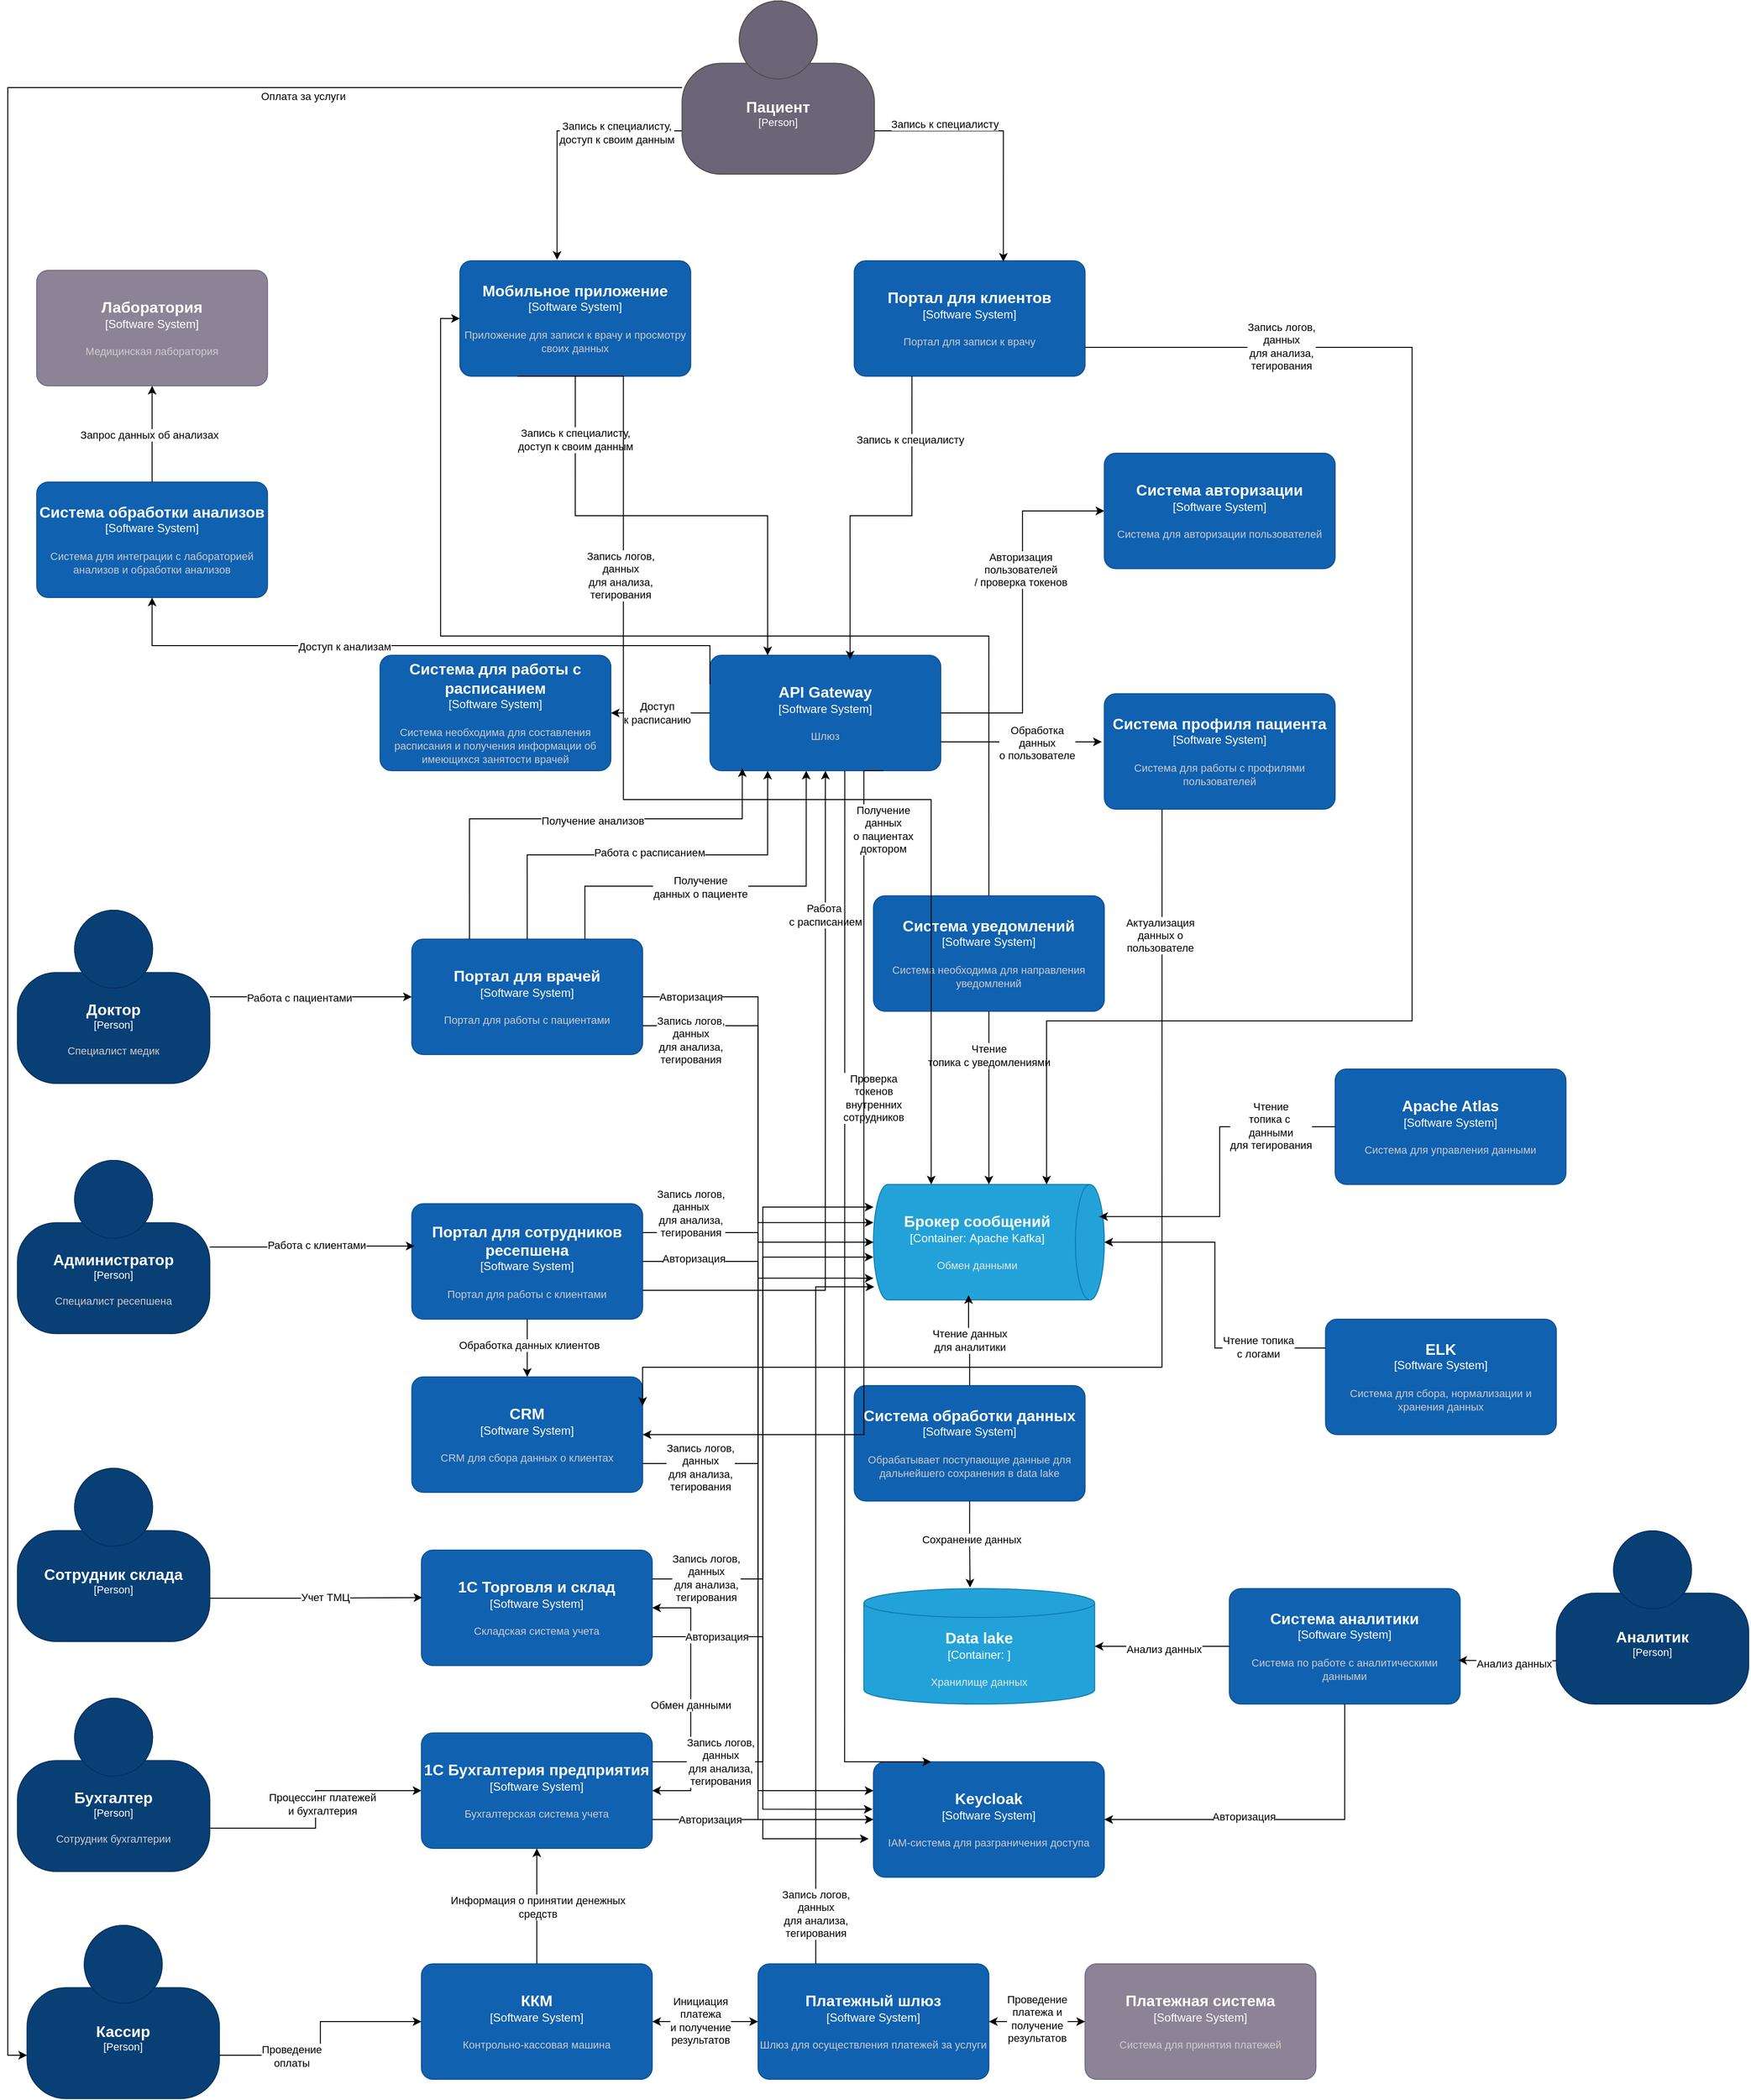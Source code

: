 <mxfile version="28.0.4">
  <diagram name="Страница — 1" id="roOKq5DwXI3CILIupHe0">
    <mxGraphModel dx="2977" dy="3255" grid="1" gridSize="10" guides="1" tooltips="1" connect="1" arrows="1" fold="1" page="1" pageScale="1" pageWidth="827" pageHeight="1169" math="0" shadow="0">
      <root>
        <mxCell id="0" />
        <mxCell id="1" parent="0" />
        <object placeholders="1" c4Name="Доктор" c4Type="Person" c4Description="Специалист медик" label="&lt;font style=&quot;font-size: 16px&quot;&gt;&lt;b&gt;%c4Name%&lt;/b&gt;&lt;/font&gt;&lt;div&gt;[%c4Type%]&lt;/div&gt;&lt;br&gt;&lt;div&gt;&lt;font style=&quot;font-size: 11px&quot;&gt;&lt;font color=&quot;#cccccc&quot;&gt;%c4Description%&lt;/font&gt;&lt;/div&gt;" id="bFH3ZPXxLbC2_Jf3WI2n-1">
          <mxCell style="html=1;fontSize=11;dashed=0;whiteSpace=wrap;fillColor=#083F75;strokeColor=#06315C;fontColor=#ffffff;shape=mxgraph.c4.person2;align=center;metaEdit=1;points=[[0.5,0,0],[1,0.5,0],[1,0.75,0],[0.75,1,0],[0.5,1,0],[0.25,1,0],[0,0.75,0],[0,0.5,0]];resizable=0;" parent="1" vertex="1">
            <mxGeometry x="70.14" y="-175" width="200" height="180" as="geometry" />
          </mxCell>
        </object>
        <object placeholders="1" c4Name="Портал для клиентов" c4Type="Software System" c4Description="Портал для записи к врачу" label="&lt;font style=&quot;font-size: 16px&quot;&gt;&lt;b&gt;%c4Name%&lt;/b&gt;&lt;/font&gt;&lt;div&gt;[%c4Type%]&lt;/div&gt;&lt;br&gt;&lt;div&gt;&lt;font style=&quot;font-size: 11px&quot;&gt;&lt;font color=&quot;#cccccc&quot;&gt;%c4Description%&lt;/font&gt;&lt;/div&gt;" id="bFH3ZPXxLbC2_Jf3WI2n-2">
          <mxCell style="rounded=1;whiteSpace=wrap;html=1;labelBackgroundColor=none;fillColor=#1061B0;fontColor=#ffffff;align=center;arcSize=10;strokeColor=#0D5091;metaEdit=1;resizable=0;points=[[0.25,0,0],[0.5,0,0],[0.75,0,0],[1,0.25,0],[1,0.5,0],[1,0.75,0],[0.75,1,0],[0.5,1,0],[0.25,1,0],[0,0.75,0],[0,0.5,0],[0,0.25,0]];" parent="1" vertex="1">
            <mxGeometry x="940.14" y="-850" width="240" height="120" as="geometry" />
          </mxCell>
        </object>
        <object placeholders="1" c4Name="Лаборатория" c4Type="Software System" c4Description="Медицинская лаборатория" label="&lt;font style=&quot;font-size: 16px&quot;&gt;&lt;b&gt;%c4Name%&lt;/b&gt;&lt;/font&gt;&lt;div&gt;[%c4Type%]&lt;/div&gt;&lt;br&gt;&lt;div&gt;&lt;font style=&quot;font-size: 11px&quot;&gt;&lt;font color=&quot;#cccccc&quot;&gt;%c4Description%&lt;/font&gt;&lt;/div&gt;" id="bFH3ZPXxLbC2_Jf3WI2n-3">
          <mxCell style="rounded=1;whiteSpace=wrap;html=1;labelBackgroundColor=none;fillColor=#8C8496;fontColor=#ffffff;align=center;arcSize=10;strokeColor=#736782;metaEdit=1;resizable=0;points=[[0.25,0,0],[0.5,0,0],[0.75,0,0],[1,0.25,0],[1,0.5,0],[1,0.75,0],[0.75,1,0],[0.5,1,0],[0.25,1,0],[0,0.75,0],[0,0.5,0],[0,0.25,0]];" parent="1" vertex="1">
            <mxGeometry x="90.14" y="-840" width="240" height="120" as="geometry" />
          </mxCell>
        </object>
        <object placeholders="1" c4Name="Мобильное приложение " c4Type="Software System" c4Description="Приложение для записи к врачу и просмотру своих данных" label="&lt;font style=&quot;font-size: 16px&quot;&gt;&lt;b&gt;%c4Name%&lt;/b&gt;&lt;/font&gt;&lt;div&gt;[%c4Type%]&lt;/div&gt;&lt;br&gt;&lt;div&gt;&lt;font style=&quot;font-size: 11px&quot;&gt;&lt;font color=&quot;#cccccc&quot;&gt;%c4Description%&lt;/font&gt;&lt;/div&gt;" id="bFH3ZPXxLbC2_Jf3WI2n-4">
          <mxCell style="rounded=1;whiteSpace=wrap;html=1;labelBackgroundColor=none;fillColor=#1061B0;fontColor=#ffffff;align=center;arcSize=10;strokeColor=#0D5091;metaEdit=1;resizable=0;points=[[0.25,0,0],[0.5,0,0],[0.75,0,0],[1,0.25,0],[1,0.5,0],[1,0.75,0],[0.75,1,0],[0.5,1,0],[0.25,1,0],[0,0.75,0],[0,0.5,0],[0,0.25,0]];" parent="1" vertex="1">
            <mxGeometry x="530.14" y="-850" width="240" height="120" as="geometry" />
          </mxCell>
        </object>
        <object placeholders="1" c4Name="1С Бухгалтерия предприятия" c4Type="Software System" c4Description="Бухгалтерская система учета" label="&lt;font style=&quot;font-size: 16px&quot;&gt;&lt;b&gt;%c4Name%&lt;/b&gt;&lt;/font&gt;&lt;div&gt;[%c4Type%]&lt;/div&gt;&lt;br&gt;&lt;div&gt;&lt;font style=&quot;font-size: 11px&quot;&gt;&lt;font color=&quot;#cccccc&quot;&gt;%c4Description%&lt;/font&gt;&lt;/div&gt;" id="bFH3ZPXxLbC2_Jf3WI2n-5">
          <mxCell style="rounded=1;whiteSpace=wrap;html=1;labelBackgroundColor=none;fillColor=#1061B0;fontColor=#ffffff;align=center;arcSize=10;strokeColor=#0D5091;metaEdit=1;resizable=0;points=[[0.25,0,0],[0.5,0,0],[0.75,0,0],[1,0.25,0],[1,0.5,0],[1,0.75,0],[0.75,1,0],[0.5,1,0],[0.25,1,0],[0,0.75,0],[0,0.5,0],[0,0.25,0]];" parent="1" vertex="1">
            <mxGeometry x="490.14" y="680" width="240" height="120" as="geometry" />
          </mxCell>
        </object>
        <object placeholders="1" c4Name="1С Торговля и склад" c4Type="Software System" c4Description="Складская система учета" label="&lt;font style=&quot;font-size: 16px&quot;&gt;&lt;b&gt;%c4Name%&lt;/b&gt;&lt;/font&gt;&lt;div&gt;[%c4Type%]&lt;/div&gt;&lt;br&gt;&lt;div&gt;&lt;font style=&quot;font-size: 11px&quot;&gt;&lt;font color=&quot;#cccccc&quot;&gt;%c4Description%&lt;/font&gt;&lt;/div&gt;" id="bFH3ZPXxLbC2_Jf3WI2n-6">
          <mxCell style="rounded=1;whiteSpace=wrap;html=1;labelBackgroundColor=none;fillColor=#1061B0;fontColor=#ffffff;align=center;arcSize=10;strokeColor=#0D5091;metaEdit=1;resizable=0;points=[[0.25,0,0],[0.5,0,0],[0.75,0,0],[1,0.25,0],[1,0.5,0],[1,0.75,0],[0.75,1,0],[0.5,1,0],[0.25,1,0],[0,0.75,0],[0,0.5,0],[0,0.25,0]];" parent="1" vertex="1">
            <mxGeometry x="490.14" y="490" width="240" height="120" as="geometry" />
          </mxCell>
        </object>
        <object placeholders="1" c4Name="ККМ" c4Type="Software System" c4Description="Контрольно-кассовая машина" label="&lt;font style=&quot;font-size: 16px&quot;&gt;&lt;b&gt;%c4Name%&lt;/b&gt;&lt;/font&gt;&lt;div&gt;[%c4Type%]&lt;/div&gt;&lt;br&gt;&lt;div&gt;&lt;font style=&quot;font-size: 11px&quot;&gt;&lt;font color=&quot;#cccccc&quot;&gt;%c4Description%&lt;/font&gt;&lt;/div&gt;" id="bFH3ZPXxLbC2_Jf3WI2n-7">
          <mxCell style="rounded=1;whiteSpace=wrap;html=1;labelBackgroundColor=none;fillColor=#1061B0;fontColor=#ffffff;align=center;arcSize=10;strokeColor=#0D5091;metaEdit=1;resizable=0;points=[[0.25,0,0],[0.5,0,0],[0.75,0,0],[1,0.25,0],[1,0.5,0],[1,0.75,0],[0.75,1,0],[0.5,1,0],[0.25,1,0],[0,0.75,0],[0,0.5,0],[0,0.25,0]];" parent="1" vertex="1">
            <mxGeometry x="490.14" y="920" width="240" height="120" as="geometry" />
          </mxCell>
        </object>
        <object placeholders="1" c4Name="Администратор" c4Type="Person" c4Description="Специалист ресепшена" label="&lt;font style=&quot;font-size: 16px&quot;&gt;&lt;b&gt;%c4Name%&lt;/b&gt;&lt;/font&gt;&lt;div&gt;[%c4Type%]&lt;/div&gt;&lt;br&gt;&lt;div&gt;&lt;font style=&quot;font-size: 11px&quot;&gt;&lt;font color=&quot;#cccccc&quot;&gt;%c4Description%&lt;/font&gt;&lt;/div&gt;" id="bFH3ZPXxLbC2_Jf3WI2n-8">
          <mxCell style="html=1;fontSize=11;dashed=0;whiteSpace=wrap;fillColor=#083F75;strokeColor=#06315C;fontColor=#ffffff;shape=mxgraph.c4.person2;align=center;metaEdit=1;points=[[0.5,0,0],[1,0.5,0],[1,0.75,0],[0.75,1,0],[0.5,1,0],[0.25,1,0],[0,0.75,0],[0,0.5,0]];resizable=0;" parent="1" vertex="1">
            <mxGeometry x="70.14" y="85" width="200" height="180" as="geometry" />
          </mxCell>
        </object>
        <mxCell id="osxkgMMUtb1qt-IwUCUp-45" style="edgeStyle=orthogonalEdgeStyle;rounded=0;orthogonalLoop=1;jettySize=auto;html=1;exitX=1;exitY=0.75;exitDx=0;exitDy=0;exitPerimeter=0;" edge="1" parent="1" source="bFH3ZPXxLbC2_Jf3WI2n-9" target="bFH3ZPXxLbC2_Jf3WI2n-5">
          <mxGeometry relative="1" as="geometry" />
        </mxCell>
        <mxCell id="osxkgMMUtb1qt-IwUCUp-46" value="Процессинг платежей&lt;div&gt;и бухгалтерия&lt;/div&gt;" style="edgeLabel;html=1;align=center;verticalAlign=middle;resizable=0;points=[];" vertex="1" connectable="0" parent="osxkgMMUtb1qt-IwUCUp-45">
          <mxGeometry x="0.05" y="-7" relative="1" as="geometry">
            <mxPoint y="1" as="offset" />
          </mxGeometry>
        </mxCell>
        <object placeholders="1" c4Name="Бухгалтер" c4Type="Person" c4Description="Сотрудник бухгалтерии" label="&lt;font style=&quot;font-size: 16px&quot;&gt;&lt;b&gt;%c4Name%&lt;/b&gt;&lt;/font&gt;&lt;div&gt;[%c4Type%]&lt;/div&gt;&lt;br&gt;&lt;div&gt;&lt;font style=&quot;font-size: 11px&quot;&gt;&lt;font color=&quot;#cccccc&quot;&gt;%c4Description%&lt;/font&gt;&lt;/div&gt;" id="bFH3ZPXxLbC2_Jf3WI2n-9">
          <mxCell style="html=1;fontSize=11;dashed=0;whiteSpace=wrap;fillColor=#083F75;strokeColor=#06315C;fontColor=#ffffff;shape=mxgraph.c4.person2;align=center;metaEdit=1;points=[[0.5,0,0],[1,0.5,0],[1,0.75,0],[0.75,1,0],[0.5,1,0],[0.25,1,0],[0,0.75,0],[0,0.5,0]];resizable=0;" parent="1" vertex="1">
            <mxGeometry x="70.14" y="644" width="200" height="180" as="geometry" />
          </mxCell>
        </object>
        <object placeholders="1" c4Name="Сотрудник склада" c4Type="Person" c4Description="" label="&lt;font style=&quot;font-size: 16px&quot;&gt;&lt;b&gt;%c4Name%&lt;/b&gt;&lt;/font&gt;&lt;div&gt;[%c4Type%]&lt;/div&gt;&lt;br&gt;&lt;div&gt;&lt;font style=&quot;font-size: 11px&quot;&gt;&lt;font color=&quot;#cccccc&quot;&gt;%c4Description%&lt;/font&gt;&lt;/div&gt;" id="bFH3ZPXxLbC2_Jf3WI2n-10">
          <mxCell style="html=1;fontSize=11;dashed=0;whiteSpace=wrap;fillColor=#083F75;strokeColor=#06315C;fontColor=#ffffff;shape=mxgraph.c4.person2;align=center;metaEdit=1;points=[[0.5,0,0],[1,0.5,0],[1,0.75,0],[0.75,1,0],[0.5,1,0],[0.25,1,0],[0,0.75,0],[0,0.5,0]];resizable=0;" parent="1" vertex="1">
            <mxGeometry x="70.14" y="405" width="200" height="180" as="geometry" />
          </mxCell>
        </object>
        <object placeholders="1" c4Name="Кассир" c4Type="Person" c4Description="" label="&lt;font style=&quot;font-size: 16px&quot;&gt;&lt;b&gt;%c4Name%&lt;/b&gt;&lt;/font&gt;&lt;div&gt;[%c4Type%]&lt;/div&gt;&lt;br&gt;&lt;div&gt;&lt;font style=&quot;font-size: 11px&quot;&gt;&lt;font color=&quot;#cccccc&quot;&gt;%c4Description%&lt;/font&gt;&lt;/div&gt;" id="bFH3ZPXxLbC2_Jf3WI2n-11">
          <mxCell style="html=1;fontSize=11;dashed=0;whiteSpace=wrap;fillColor=#083F75;strokeColor=#06315C;fontColor=#ffffff;shape=mxgraph.c4.person2;align=center;metaEdit=1;points=[[0.5,0,0],[1,0.5,0],[1,0.75,0],[0.75,1,0],[0.5,1,0],[0.25,1,0],[0,0.75,0],[0,0.5,0]];resizable=0;" parent="1" vertex="1">
            <mxGeometry x="80.14" y="880" width="200" height="180" as="geometry" />
          </mxCell>
        </object>
        <object placeholders="1" c4Name="Пациент" c4Type="Person" c4Description="" label="&lt;font style=&quot;font-size: 16px&quot;&gt;&lt;b&gt;%c4Name%&lt;/b&gt;&lt;/font&gt;&lt;div&gt;[%c4Type%]&lt;/div&gt;&lt;br&gt;&lt;div&gt;&lt;font style=&quot;font-size: 11px&quot;&gt;&lt;font color=&quot;#cccccc&quot;&gt;%c4Description%&lt;/font&gt;&lt;/div&gt;" id="bFH3ZPXxLbC2_Jf3WI2n-12">
          <mxCell style="html=1;fontSize=11;dashed=0;whiteSpace=wrap;fillColor=#6C6477;strokeColor=#4D4D4D;fontColor=#ffffff;shape=mxgraph.c4.person2;align=center;metaEdit=1;points=[[0.5,0,0],[1,0.5,0],[1,0.75,0],[0.75,1,0],[0.5,1,0],[0.25,1,0],[0,0.75,0],[0,0.5,0]];resizable=0;" parent="1" vertex="1">
            <mxGeometry x="761.14" y="-1120" width="200" height="180" as="geometry" />
          </mxCell>
        </object>
        <object placeholders="1" c4Name="Портал для сотрудников ресепшена" c4Type="Software System" c4Description="Портал для работы с клиентами" label="&lt;font style=&quot;font-size: 16px&quot;&gt;&lt;b&gt;%c4Name%&lt;/b&gt;&lt;/font&gt;&lt;div&gt;[%c4Type%]&lt;/div&gt;&lt;br&gt;&lt;div&gt;&lt;font style=&quot;font-size: 11px&quot;&gt;&lt;font color=&quot;#cccccc&quot;&gt;%c4Description%&lt;/font&gt;&lt;/div&gt;" id="bFH3ZPXxLbC2_Jf3WI2n-13">
          <mxCell style="rounded=1;whiteSpace=wrap;html=1;labelBackgroundColor=none;fillColor=#1061B0;fontColor=#ffffff;align=center;arcSize=10;strokeColor=#0D5091;metaEdit=1;resizable=0;points=[[0.25,0,0],[0.5,0,0],[0.75,0,0],[1,0.25,0],[1,0.5,0],[1,0.75,0],[0.75,1,0],[0.5,1,0],[0.25,1,0],[0,0.75,0],[0,0.5,0],[0,0.25,0]];" parent="1" vertex="1">
            <mxGeometry x="480.14" y="130" width="240" height="120" as="geometry" />
          </mxCell>
        </object>
        <object placeholders="1" c4Name="Платежный шлюз" c4Type="Software System" c4Description="Шлюз для осуществления платежей за услуги" label="&lt;font style=&quot;font-size: 16px&quot;&gt;&lt;b&gt;%c4Name%&lt;/b&gt;&lt;/font&gt;&lt;div&gt;[%c4Type%]&lt;/div&gt;&lt;br&gt;&lt;div&gt;&lt;font style=&quot;font-size: 11px&quot;&gt;&lt;font color=&quot;#cccccc&quot;&gt;%c4Description%&lt;/font&gt;&lt;/div&gt;" id="bFH3ZPXxLbC2_Jf3WI2n-14">
          <mxCell style="rounded=1;whiteSpace=wrap;html=1;labelBackgroundColor=none;fillColor=#1061B0;fontColor=#ffffff;align=center;arcSize=10;strokeColor=#0D5091;metaEdit=1;resizable=0;points=[[0.25,0,0],[0.5,0,0],[0.75,0,0],[1,0.25,0],[1,0.5,0],[1,0.75,0],[0.75,1,0],[0.5,1,0],[0.25,1,0],[0,0.75,0],[0,0.5,0],[0,0.25,0]];" parent="1" vertex="1">
            <mxGeometry x="840.14" y="920" width="240" height="120" as="geometry" />
          </mxCell>
        </object>
        <object placeholders="1" c4Name="Платежная система" c4Type="Software System" c4Description="Система для принятия платежей" label="&lt;font style=&quot;font-size: 16px&quot;&gt;&lt;b&gt;%c4Name%&lt;/b&gt;&lt;/font&gt;&lt;div&gt;[%c4Type%]&lt;/div&gt;&lt;br&gt;&lt;div&gt;&lt;font style=&quot;font-size: 11px&quot;&gt;&lt;font color=&quot;#cccccc&quot;&gt;%c4Description%&lt;/font&gt;&lt;/div&gt;" id="bFH3ZPXxLbC2_Jf3WI2n-16">
          <mxCell style="rounded=1;whiteSpace=wrap;html=1;labelBackgroundColor=none;fillColor=#8C8496;fontColor=#ffffff;align=center;arcSize=10;strokeColor=#736782;metaEdit=1;resizable=0;points=[[0.25,0,0],[0.5,0,0],[0.75,0,0],[1,0.25,0],[1,0.5,0],[1,0.75,0],[0.75,1,0],[0.5,1,0],[0.25,1,0],[0,0.75,0],[0,0.5,0],[0,0.25,0]];" parent="1" vertex="1">
            <mxGeometry x="1180.14" y="920" width="240" height="120" as="geometry" />
          </mxCell>
        </object>
        <object placeholders="1" c4Name="CRM" c4Type="Software System" c4Description="CRM для сбора данных о клиентах" label="&lt;font style=&quot;font-size: 16px&quot;&gt;&lt;b&gt;%c4Name%&lt;/b&gt;&lt;/font&gt;&lt;div&gt;[%c4Type%]&lt;/div&gt;&lt;br&gt;&lt;div&gt;&lt;font style=&quot;font-size: 11px&quot;&gt;&lt;font color=&quot;#cccccc&quot;&gt;%c4Description%&lt;/font&gt;&lt;/div&gt;" id="bFH3ZPXxLbC2_Jf3WI2n-17">
          <mxCell style="rounded=1;whiteSpace=wrap;html=1;labelBackgroundColor=none;fillColor=#1061B0;fontColor=#ffffff;align=center;arcSize=10;strokeColor=#0D5091;metaEdit=1;resizable=0;points=[[0.25,0,0],[0.5,0,0],[0.75,0,0],[1,0.25,0],[1,0.5,0],[1,0.75,0],[0.75,1,0],[0.5,1,0],[0.25,1,0],[0,0.75,0],[0,0.5,0],[0,0.25,0]];" parent="1" vertex="1">
            <mxGeometry x="480.14" y="310" width="240" height="120" as="geometry" />
          </mxCell>
        </object>
        <object placeholders="1" c4Name="Система обработки анализов" c4Type="Software System" c4Description="Система для интеграции с лабораторией анализов и обработки анализов" label="&lt;font style=&quot;font-size: 16px&quot;&gt;&lt;b&gt;%c4Name%&lt;/b&gt;&lt;/font&gt;&lt;div&gt;[%c4Type%]&lt;/div&gt;&lt;br&gt;&lt;div&gt;&lt;font style=&quot;font-size: 11px&quot;&gt;&lt;font color=&quot;#cccccc&quot;&gt;%c4Description%&lt;/font&gt;&lt;/div&gt;" id="bFH3ZPXxLbC2_Jf3WI2n-18">
          <mxCell style="rounded=1;whiteSpace=wrap;html=1;labelBackgroundColor=none;fillColor=#1061B0;fontColor=#ffffff;align=center;arcSize=10;strokeColor=#0D5091;metaEdit=1;resizable=0;points=[[0.25,0,0],[0.5,0,0],[0.75,0,0],[1,0.25,0],[1,0.5,0],[1,0.75,0],[0.75,1,0],[0.5,1,0],[0.25,1,0],[0,0.75,0],[0,0.5,0],[0,0.25,0]];" parent="1" vertex="1">
            <mxGeometry x="90.14" y="-620" width="240" height="120" as="geometry" />
          </mxCell>
        </object>
        <object placeholders="1" c4Name="Система аналитики" c4Type="Software System" c4Description="Система по работе с аналитическими данными" label="&lt;font style=&quot;font-size: 16px&quot;&gt;&lt;b&gt;%c4Name%&lt;/b&gt;&lt;/font&gt;&lt;div&gt;[%c4Type%]&lt;/div&gt;&lt;br&gt;&lt;div&gt;&lt;font style=&quot;font-size: 11px&quot;&gt;&lt;font color=&quot;#cccccc&quot;&gt;%c4Description%&lt;/font&gt;&lt;/div&gt;" id="bFH3ZPXxLbC2_Jf3WI2n-19">
          <mxCell style="rounded=1;whiteSpace=wrap;html=1;labelBackgroundColor=none;fillColor=#1061B0;fontColor=#ffffff;align=center;arcSize=10;strokeColor=#0D5091;metaEdit=1;resizable=0;points=[[0.25,0,0],[0.5,0,0],[0.75,0,0],[1,0.25,0],[1,0.5,0],[1,0.75,0],[0.75,1,0],[0.5,1,0],[0.25,1,0],[0,0.75,0],[0,0.5,0],[0,0.25,0]];" parent="1" vertex="1">
            <mxGeometry x="1330.14" y="530" width="240" height="120" as="geometry" />
          </mxCell>
        </object>
        <object placeholders="1" c4Name="Keycloak" c4Type="Software System" c4Description="IAM-система для разграничения доступа" label="&lt;font style=&quot;font-size: 16px&quot;&gt;&lt;b&gt;%c4Name%&lt;/b&gt;&lt;/font&gt;&lt;div&gt;[%c4Type%]&lt;/div&gt;&lt;br&gt;&lt;div&gt;&lt;font style=&quot;font-size: 11px&quot;&gt;&lt;font color=&quot;#cccccc&quot;&gt;%c4Description%&lt;/font&gt;&lt;/div&gt;" id="bFH3ZPXxLbC2_Jf3WI2n-20">
          <mxCell style="rounded=1;whiteSpace=wrap;html=1;labelBackgroundColor=none;fillColor=#1061B0;fontColor=#ffffff;align=center;arcSize=10;strokeColor=#0D5091;metaEdit=1;resizable=0;points=[[0.25,0,0],[0.5,0,0],[0.75,0,0],[1,0.25,0],[1,0.5,0],[1,0.75,0],[0.75,1,0],[0.5,1,0],[0.25,1,0],[0,0.75,0],[0,0.5,0],[0,0.25,0]];" parent="1" vertex="1">
            <mxGeometry x="960.14" y="710" width="240" height="120" as="geometry" />
          </mxCell>
        </object>
        <object placeholders="1" c4Name="Apache Atlas" c4Type="Software System" c4Description="Система для управления данными" label="&lt;font style=&quot;font-size: 16px&quot;&gt;&lt;b&gt;%c4Name%&lt;/b&gt;&lt;/font&gt;&lt;div&gt;[%c4Type%]&lt;/div&gt;&lt;br&gt;&lt;div&gt;&lt;font style=&quot;font-size: 11px&quot;&gt;&lt;font color=&quot;#cccccc&quot;&gt;%c4Description%&lt;/font&gt;&lt;/div&gt;" id="bFH3ZPXxLbC2_Jf3WI2n-21">
          <mxCell style="rounded=1;whiteSpace=wrap;html=1;labelBackgroundColor=none;fillColor=#1061B0;fontColor=#ffffff;align=center;arcSize=10;strokeColor=#0D5091;metaEdit=1;resizable=0;points=[[0.25,0,0],[0.5,0,0],[0.75,0,0],[1,0.25,0],[1,0.5,0],[1,0.75,0],[0.75,1,0],[0.5,1,0],[0.25,1,0],[0,0.75,0],[0,0.5,0],[0,0.25,0]];" parent="1" vertex="1">
            <mxGeometry x="1440.14" y="-10" width="240" height="120" as="geometry" />
          </mxCell>
        </object>
        <object placeholders="1" c4Name="ELK" c4Type="Software System" c4Description="Система для сбора, нормализации и хранения данных" label="&lt;font style=&quot;font-size: 16px&quot;&gt;&lt;b&gt;%c4Name%&lt;/b&gt;&lt;/font&gt;&lt;div&gt;[%c4Type%]&lt;/div&gt;&lt;br&gt;&lt;div&gt;&lt;font style=&quot;font-size: 11px&quot;&gt;&lt;font color=&quot;#cccccc&quot;&gt;%c4Description%&lt;/font&gt;&lt;/div&gt;" id="bFH3ZPXxLbC2_Jf3WI2n-22">
          <mxCell style="rounded=1;whiteSpace=wrap;html=1;labelBackgroundColor=none;fillColor=#1061B0;fontColor=#ffffff;align=center;arcSize=10;strokeColor=#0D5091;metaEdit=1;resizable=0;points=[[0.25,0,0],[0.5,0,0],[0.75,0,0],[1,0.25,0],[1,0.5,0],[1,0.75,0],[0.75,1,0],[0.5,1,0],[0.25,1,0],[0,0.75,0],[0,0.5,0],[0,0.25,0]];" parent="1" vertex="1">
            <mxGeometry x="1430.14" y="250" width="240" height="120" as="geometry" />
          </mxCell>
        </object>
        <object placeholders="1" c4Name="Система авторизации" c4Type="Software System" c4Description="Система для авторизации пользователей" label="&lt;font style=&quot;font-size: 16px&quot;&gt;&lt;b&gt;%c4Name%&lt;/b&gt;&lt;/font&gt;&lt;div&gt;[%c4Type%]&lt;/div&gt;&lt;br&gt;&lt;div&gt;&lt;font style=&quot;font-size: 11px&quot;&gt;&lt;font color=&quot;#cccccc&quot;&gt;%c4Description%&lt;/font&gt;&lt;/div&gt;" id="bFH3ZPXxLbC2_Jf3WI2n-23">
          <mxCell style="rounded=1;whiteSpace=wrap;html=1;labelBackgroundColor=none;fillColor=#1061B0;fontColor=#ffffff;align=center;arcSize=10;strokeColor=#0D5091;metaEdit=1;resizable=0;points=[[0.25,0,0],[0.5,0,0],[0.75,0,0],[1,0.25,0],[1,0.5,0],[1,0.75,0],[0.75,1,0],[0.5,1,0],[0.25,1,0],[0,0.75,0],[0,0.5,0],[0,0.25,0]];" parent="1" vertex="1">
            <mxGeometry x="1200.14" y="-650" width="240" height="120" as="geometry" />
          </mxCell>
        </object>
        <object placeholders="1" c4Name="Аналитик" c4Type="Person" c4Description="" label="&lt;font style=&quot;font-size: 16px&quot;&gt;&lt;b&gt;%c4Name%&lt;/b&gt;&lt;/font&gt;&lt;div&gt;[%c4Type%]&lt;/div&gt;&lt;br&gt;&lt;div&gt;&lt;font style=&quot;font-size: 11px&quot;&gt;&lt;font color=&quot;#cccccc&quot;&gt;%c4Description%&lt;/font&gt;&lt;/div&gt;" id="bFH3ZPXxLbC2_Jf3WI2n-26">
          <mxCell style="html=1;fontSize=11;dashed=0;whiteSpace=wrap;fillColor=#083F75;strokeColor=#06315C;fontColor=#ffffff;shape=mxgraph.c4.person2;align=center;metaEdit=1;points=[[0.5,0,0],[1,0.5,0],[1,0.75,0],[0.75,1,0],[0.5,1,0],[0.25,1,0],[0,0.75,0],[0,0.5,0]];resizable=0;" parent="1" vertex="1">
            <mxGeometry x="1670.14" y="470" width="200" height="180" as="geometry" />
          </mxCell>
        </object>
        <mxCell id="bFH3ZPXxLbC2_Jf3WI2n-28" style="edgeStyle=orthogonalEdgeStyle;rounded=0;orthogonalLoop=1;jettySize=auto;html=1;exitX=0;exitY=0.75;exitDx=0;exitDy=0;exitPerimeter=0;entryX=0.421;entryY=-0.008;entryDx=0;entryDy=0;entryPerimeter=0;" parent="1" source="bFH3ZPXxLbC2_Jf3WI2n-12" target="bFH3ZPXxLbC2_Jf3WI2n-4" edge="1">
          <mxGeometry relative="1" as="geometry" />
        </mxCell>
        <mxCell id="bFH3ZPXxLbC2_Jf3WI2n-31" value="Запись к специалисту,&lt;div&gt;доступ к своим данным&lt;/div&gt;" style="edgeLabel;html=1;align=center;verticalAlign=middle;resizable=0;points=[];" parent="bFH3ZPXxLbC2_Jf3WI2n-28" vertex="1" connectable="0">
          <mxGeometry x="-0.474" y="2" relative="1" as="geometry">
            <mxPoint x="1" as="offset" />
          </mxGeometry>
        </mxCell>
        <mxCell id="bFH3ZPXxLbC2_Jf3WI2n-29" style="edgeStyle=orthogonalEdgeStyle;rounded=0;orthogonalLoop=1;jettySize=auto;html=1;exitX=1;exitY=0.75;exitDx=0;exitDy=0;exitPerimeter=0;entryX=0.646;entryY=0.008;entryDx=0;entryDy=0;entryPerimeter=0;" parent="1" source="bFH3ZPXxLbC2_Jf3WI2n-12" target="bFH3ZPXxLbC2_Jf3WI2n-2" edge="1">
          <mxGeometry relative="1" as="geometry" />
        </mxCell>
        <mxCell id="bFH3ZPXxLbC2_Jf3WI2n-30" value="Запись к специалисту" style="edgeLabel;html=1;align=center;verticalAlign=middle;resizable=0;points=[];" parent="bFH3ZPXxLbC2_Jf3WI2n-29" vertex="1" connectable="0">
          <mxGeometry x="-0.459" y="7" relative="1" as="geometry">
            <mxPoint as="offset" />
          </mxGeometry>
        </mxCell>
        <object placeholders="1" c4Name="Брокер сообщений" c4Type="Container" c4Technology="Apache Kafka" c4Description="Обмен данными" label="&lt;font style=&quot;font-size: 16px&quot;&gt;&lt;b&gt;%c4Name%&lt;/b&gt;&lt;/font&gt;&lt;div&gt;[%c4Type%:&amp;nbsp;%c4Technology%]&lt;/div&gt;&lt;br&gt;&lt;div&gt;&lt;font style=&quot;font-size: 11px&quot;&gt;&lt;font color=&quot;#E6E6E6&quot;&gt;%c4Description%&lt;/font&gt;&lt;/div&gt;" id="bFH3ZPXxLbC2_Jf3WI2n-46">
          <mxCell style="shape=cylinder3;size=15;direction=south;whiteSpace=wrap;html=1;boundedLbl=1;rounded=0;labelBackgroundColor=none;fillColor=#23A2D9;fontSize=12;fontColor=#ffffff;align=center;strokeColor=#0E7DAD;metaEdit=1;points=[[0.5,0,0],[1,0.25,0],[1,0.5,0],[1,0.75,0],[0.5,1,0],[0,0.75,0],[0,0.5,0],[0,0.25,0]];resizable=0;" parent="1" vertex="1">
            <mxGeometry x="960.14" y="110" width="240" height="120" as="geometry" />
          </mxCell>
        </object>
        <object placeholders="1" c4Name="API Gateway" c4Type="Software System" c4Description="Шлюз" label="&lt;font style=&quot;font-size: 16px&quot;&gt;&lt;b&gt;%c4Name%&lt;/b&gt;&lt;/font&gt;&lt;div&gt;[%c4Type%]&lt;/div&gt;&lt;br&gt;&lt;div&gt;&lt;font style=&quot;font-size: 11px&quot;&gt;&lt;font color=&quot;#cccccc&quot;&gt;%c4Description%&lt;/font&gt;&lt;/div&gt;" id="osxkgMMUtb1qt-IwUCUp-1">
          <mxCell style="rounded=1;whiteSpace=wrap;html=1;labelBackgroundColor=none;fillColor=#1061B0;fontColor=#ffffff;align=center;arcSize=10;strokeColor=#0D5091;metaEdit=1;resizable=0;points=[[0.25,0,0],[0.5,0,0],[0.75,0,0],[1,0.25,0],[1,0.5,0],[1,0.75,0],[0.75,1,0],[0.5,1,0],[0.25,1,0],[0,0.75,0],[0,0.5,0],[0,0.25,0]];" vertex="1" parent="1">
            <mxGeometry x="790.14" y="-440" width="240" height="120" as="geometry" />
          </mxCell>
        </object>
        <object placeholders="1" c4Name="Портал для врачей" c4Type="Software System" c4Description="Портал для работы с пациентами" label="&lt;font style=&quot;font-size: 16px&quot;&gt;&lt;b&gt;%c4Name%&lt;/b&gt;&lt;/font&gt;&lt;div&gt;[%c4Type%]&lt;/div&gt;&lt;br&gt;&lt;div&gt;&lt;font style=&quot;font-size: 11px&quot;&gt;&lt;font color=&quot;#cccccc&quot;&gt;%c4Description%&lt;/font&gt;&lt;/div&gt;" id="osxkgMMUtb1qt-IwUCUp-2">
          <mxCell style="rounded=1;whiteSpace=wrap;html=1;labelBackgroundColor=none;fillColor=#1061B0;fontColor=#ffffff;align=center;arcSize=10;strokeColor=#0D5091;metaEdit=1;resizable=0;points=[[0.25,0,0],[0.5,0,0],[0.75,0,0],[1,0.25,0],[1,0.5,0],[1,0.75,0],[0.75,1,0],[0.5,1,0],[0.25,1,0],[0,0.75,0],[0,0.5,0],[0,0.25,0]];" vertex="1" parent="1">
            <mxGeometry x="480.14" y="-145" width="240" height="120" as="geometry" />
          </mxCell>
        </object>
        <object placeholders="1" c4Name="Система для работы с расписанием" c4Type="Software System" c4Description="Система необходима для составления расписания и получения информации об имеющихся занятости врачей" label="&lt;font style=&quot;font-size: 16px&quot;&gt;&lt;b&gt;%c4Name%&lt;/b&gt;&lt;/font&gt;&lt;div&gt;[%c4Type%]&lt;/div&gt;&lt;br&gt;&lt;div&gt;&lt;font style=&quot;font-size: 11px&quot;&gt;&lt;font color=&quot;#cccccc&quot;&gt;%c4Description%&lt;/font&gt;&lt;/div&gt;" id="osxkgMMUtb1qt-IwUCUp-4">
          <mxCell style="rounded=1;whiteSpace=wrap;html=1;labelBackgroundColor=none;fillColor=#1061B0;fontColor=#ffffff;align=center;arcSize=10;strokeColor=#0D5091;metaEdit=1;resizable=0;points=[[0.25,0,0],[0.5,0,0],[0.75,0,0],[1,0.25,0],[1,0.5,0],[1,0.75,0],[0.75,1,0],[0.5,1,0],[0.25,1,0],[0,0.75,0],[0,0.5,0],[0,0.25,0]];" vertex="1" parent="1">
            <mxGeometry x="447.14" y="-440" width="240" height="120" as="geometry" />
          </mxCell>
        </object>
        <object placeholders="1" c4Name="Система уведомлений" c4Type="Software System" c4Description="Система необходима для направления уведомлений" label="&lt;font style=&quot;font-size: 16px&quot;&gt;&lt;b&gt;%c4Name%&lt;/b&gt;&lt;/font&gt;&lt;div&gt;[%c4Type%]&lt;/div&gt;&lt;br&gt;&lt;div&gt;&lt;font style=&quot;font-size: 11px&quot;&gt;&lt;font color=&quot;#cccccc&quot;&gt;%c4Description%&lt;/font&gt;&lt;/div&gt;" id="osxkgMMUtb1qt-IwUCUp-6">
          <mxCell style="rounded=1;whiteSpace=wrap;html=1;labelBackgroundColor=none;fillColor=#1061B0;fontColor=#ffffff;align=center;arcSize=10;strokeColor=#0D5091;metaEdit=1;resizable=0;points=[[0.25,0,0],[0.5,0,0],[0.75,0,0],[1,0.25,0],[1,0.5,0],[1,0.75,0],[0.75,1,0],[0.5,1,0],[0.25,1,0],[0,0.75,0],[0,0.5,0],[0,0.25,0]];" vertex="1" parent="1">
            <mxGeometry x="960.14" y="-190" width="240" height="120" as="geometry" />
          </mxCell>
        </object>
        <object placeholders="1" c4Name="Data lake" c4Type="Container" c4Technology="" c4Description="Хранилище данных" label="&lt;font style=&quot;font-size: 16px&quot;&gt;&lt;b&gt;%c4Name%&lt;/b&gt;&lt;/font&gt;&lt;div&gt;[%c4Type%:&amp;nbsp;%c4Technology%]&lt;/div&gt;&lt;br&gt;&lt;div&gt;&lt;font style=&quot;font-size: 11px&quot;&gt;&lt;font color=&quot;#E6E6E6&quot;&gt;%c4Description%&lt;/font&gt;&lt;/div&gt;" id="osxkgMMUtb1qt-IwUCUp-8">
          <mxCell style="shape=cylinder3;size=15;whiteSpace=wrap;html=1;boundedLbl=1;rounded=0;labelBackgroundColor=none;fillColor=#23A2D9;fontSize=12;fontColor=#ffffff;align=center;strokeColor=#0E7DAD;metaEdit=1;points=[[0.5,0,0],[1,0.25,0],[1,0.5,0],[1,0.75,0],[0.5,1,0],[0,0.75,0],[0,0.5,0],[0,0.25,0]];resizable=0;" vertex="1" parent="1">
            <mxGeometry x="950.14" y="530" width="240" height="120" as="geometry" />
          </mxCell>
        </object>
        <object placeholders="1" c4Name="Система обработки данных" c4Type="Software System" c4Description="Обрабатывает поступающие данные для дальнейшего сохранения в data lake" label="&lt;font style=&quot;font-size: 16px&quot;&gt;&lt;b&gt;%c4Name%&lt;/b&gt;&lt;/font&gt;&lt;div&gt;[%c4Type%]&lt;/div&gt;&lt;br&gt;&lt;div&gt;&lt;font style=&quot;font-size: 11px&quot;&gt;&lt;font color=&quot;#cccccc&quot;&gt;%c4Description%&lt;/font&gt;&lt;/div&gt;" id="osxkgMMUtb1qt-IwUCUp-9">
          <mxCell style="rounded=1;whiteSpace=wrap;html=1;labelBackgroundColor=none;fillColor=#1061B0;fontColor=#ffffff;align=center;arcSize=10;strokeColor=#0D5091;metaEdit=1;resizable=0;points=[[0.25,0,0],[0.5,0,0],[0.75,0,0],[1,0.25,0],[1,0.5,0],[1,0.75,0],[0.75,1,0],[0.5,1,0],[0.25,1,0],[0,0.75,0],[0,0.5,0],[0,0.25,0]];" vertex="1" parent="1">
            <mxGeometry x="940.14" y="319" width="240" height="120" as="geometry" />
          </mxCell>
        </object>
        <mxCell id="osxkgMMUtb1qt-IwUCUp-10" style="edgeStyle=orthogonalEdgeStyle;rounded=0;orthogonalLoop=1;jettySize=auto;html=1;exitX=0;exitY=0.5;exitDx=0;exitDy=0;exitPerimeter=0;entryX=0.278;entryY=0.022;entryDx=0;entryDy=0;entryPerimeter=0;" edge="1" parent="1" source="bFH3ZPXxLbC2_Jf3WI2n-21" target="bFH3ZPXxLbC2_Jf3WI2n-46">
          <mxGeometry relative="1" as="geometry" />
        </mxCell>
        <mxCell id="osxkgMMUtb1qt-IwUCUp-109" value="Чтение&lt;div&gt;топика с&amp;nbsp;&lt;/div&gt;&lt;div&gt;данными&lt;/div&gt;&lt;div&gt;для тегирования&lt;/div&gt;" style="edgeLabel;html=1;align=center;verticalAlign=middle;resizable=0;points=[];" vertex="1" connectable="0" parent="osxkgMMUtb1qt-IwUCUp-10">
          <mxGeometry x="-0.605" y="-1" relative="1" as="geometry">
            <mxPoint as="offset" />
          </mxGeometry>
        </mxCell>
        <mxCell id="osxkgMMUtb1qt-IwUCUp-11" style="edgeStyle=orthogonalEdgeStyle;rounded=0;orthogonalLoop=1;jettySize=auto;html=1;exitX=0;exitY=0.25;exitDx=0;exitDy=0;exitPerimeter=0;entryX=0.5;entryY=0;entryDx=0;entryDy=0;entryPerimeter=0;" edge="1" parent="1" source="bFH3ZPXxLbC2_Jf3WI2n-22" target="bFH3ZPXxLbC2_Jf3WI2n-46">
          <mxGeometry relative="1" as="geometry" />
        </mxCell>
        <mxCell id="osxkgMMUtb1qt-IwUCUp-110" value="Чтение топика&lt;div&gt;с логами&lt;/div&gt;" style="edgeLabel;html=1;align=center;verticalAlign=middle;resizable=0;points=[];" vertex="1" connectable="0" parent="osxkgMMUtb1qt-IwUCUp-11">
          <mxGeometry x="-0.587" y="-1" relative="1" as="geometry">
            <mxPoint as="offset" />
          </mxGeometry>
        </mxCell>
        <mxCell id="osxkgMMUtb1qt-IwUCUp-12" style="edgeStyle=orthogonalEdgeStyle;rounded=0;orthogonalLoop=1;jettySize=auto;html=1;exitX=0;exitY=0.5;exitDx=0;exitDy=0;exitPerimeter=0;entryX=1;entryY=0.5;entryDx=0;entryDy=0;entryPerimeter=0;" edge="1" parent="1" source="bFH3ZPXxLbC2_Jf3WI2n-19" target="osxkgMMUtb1qt-IwUCUp-8">
          <mxGeometry relative="1" as="geometry" />
        </mxCell>
        <mxCell id="osxkgMMUtb1qt-IwUCUp-113" value="Анализ данных" style="edgeLabel;html=1;align=center;verticalAlign=middle;resizable=0;points=[];" vertex="1" connectable="0" parent="osxkgMMUtb1qt-IwUCUp-12">
          <mxGeometry x="-0.018" y="3" relative="1" as="geometry">
            <mxPoint as="offset" />
          </mxGeometry>
        </mxCell>
        <mxCell id="osxkgMMUtb1qt-IwUCUp-13" style="edgeStyle=orthogonalEdgeStyle;rounded=0;orthogonalLoop=1;jettySize=auto;html=1;exitX=0.5;exitY=0;exitDx=0;exitDy=0;exitPerimeter=0;entryX=0.958;entryY=0.588;entryDx=0;entryDy=0;entryPerimeter=0;" edge="1" parent="1" source="osxkgMMUtb1qt-IwUCUp-9" target="bFH3ZPXxLbC2_Jf3WI2n-46">
          <mxGeometry relative="1" as="geometry" />
        </mxCell>
        <mxCell id="osxkgMMUtb1qt-IwUCUp-111" value="Чтение данных&lt;div&gt;для аналитики&lt;/div&gt;" style="edgeLabel;html=1;align=center;verticalAlign=middle;resizable=0;points=[];" vertex="1" connectable="0" parent="osxkgMMUtb1qt-IwUCUp-13">
          <mxGeometry x="0.038" y="-1" relative="1" as="geometry">
            <mxPoint y="1" as="offset" />
          </mxGeometry>
        </mxCell>
        <mxCell id="osxkgMMUtb1qt-IwUCUp-14" style="edgeStyle=orthogonalEdgeStyle;rounded=0;orthogonalLoop=1;jettySize=auto;html=1;exitX=0.5;exitY=1;exitDx=0;exitDy=0;exitPerimeter=0;entryX=0.46;entryY=-0.009;entryDx=0;entryDy=0;entryPerimeter=0;" edge="1" parent="1" source="osxkgMMUtb1qt-IwUCUp-9" target="osxkgMMUtb1qt-IwUCUp-8">
          <mxGeometry relative="1" as="geometry" />
        </mxCell>
        <mxCell id="osxkgMMUtb1qt-IwUCUp-112" value="Сохранение данных" style="edgeLabel;html=1;align=center;verticalAlign=middle;resizable=0;points=[];" vertex="1" connectable="0" parent="osxkgMMUtb1qt-IwUCUp-14">
          <mxGeometry x="-0.131" y="2" relative="1" as="geometry">
            <mxPoint y="1" as="offset" />
          </mxGeometry>
        </mxCell>
        <mxCell id="osxkgMMUtb1qt-IwUCUp-15" style="edgeStyle=orthogonalEdgeStyle;rounded=0;orthogonalLoop=1;jettySize=auto;html=1;exitX=0.5;exitY=0;exitDx=0;exitDy=0;exitPerimeter=0;entryX=0.5;entryY=1;entryDx=0;entryDy=0;entryPerimeter=0;" edge="1" parent="1" source="bFH3ZPXxLbC2_Jf3WI2n-7" target="bFH3ZPXxLbC2_Jf3WI2n-5">
          <mxGeometry relative="1" as="geometry" />
        </mxCell>
        <mxCell id="osxkgMMUtb1qt-IwUCUp-37" value="Информация о принятии денежных&lt;div&gt;средств&lt;/div&gt;" style="edgeLabel;html=1;align=center;verticalAlign=middle;resizable=0;points=[];" vertex="1" connectable="0" parent="osxkgMMUtb1qt-IwUCUp-15">
          <mxGeometry x="-0.006" y="-1" relative="1" as="geometry">
            <mxPoint as="offset" />
          </mxGeometry>
        </mxCell>
        <mxCell id="osxkgMMUtb1qt-IwUCUp-16" style="edgeStyle=orthogonalEdgeStyle;rounded=0;orthogonalLoop=1;jettySize=auto;html=1;exitX=1;exitY=0.5;exitDx=0;exitDy=0;exitPerimeter=0;entryX=1;entryY=0.5;entryDx=0;entryDy=0;entryPerimeter=0;startArrow=classic;startFill=1;" edge="1" parent="1" source="bFH3ZPXxLbC2_Jf3WI2n-6" target="bFH3ZPXxLbC2_Jf3WI2n-5">
          <mxGeometry relative="1" as="geometry">
            <Array as="points">
              <mxPoint x="770.14" y="550" />
              <mxPoint x="770.14" y="740" />
            </Array>
          </mxGeometry>
        </mxCell>
        <mxCell id="osxkgMMUtb1qt-IwUCUp-36" value="Обмен данными" style="edgeLabel;html=1;align=center;verticalAlign=middle;resizable=0;points=[];" vertex="1" connectable="0" parent="osxkgMMUtb1qt-IwUCUp-16">
          <mxGeometry x="0.04" relative="1" as="geometry">
            <mxPoint as="offset" />
          </mxGeometry>
        </mxCell>
        <mxCell id="osxkgMMUtb1qt-IwUCUp-17" style="edgeStyle=orthogonalEdgeStyle;rounded=0;orthogonalLoop=1;jettySize=auto;html=1;exitX=1;exitY=0.5;exitDx=0;exitDy=0;exitPerimeter=0;entryX=0;entryY=0.5;entryDx=0;entryDy=0;entryPerimeter=0;startArrow=classic;startFill=1;" edge="1" parent="1" source="bFH3ZPXxLbC2_Jf3WI2n-7" target="bFH3ZPXxLbC2_Jf3WI2n-14">
          <mxGeometry relative="1" as="geometry" />
        </mxCell>
        <mxCell id="osxkgMMUtb1qt-IwUCUp-38" value="Инициация&lt;div&gt;платежа&lt;/div&gt;&lt;div&gt;и получение&lt;/div&gt;&lt;div&gt;результатов&lt;/div&gt;" style="edgeLabel;html=1;align=center;verticalAlign=middle;resizable=0;points=[];" vertex="1" connectable="0" parent="osxkgMMUtb1qt-IwUCUp-17">
          <mxGeometry x="-0.097" y="1" relative="1" as="geometry">
            <mxPoint as="offset" />
          </mxGeometry>
        </mxCell>
        <mxCell id="osxkgMMUtb1qt-IwUCUp-18" style="edgeStyle=orthogonalEdgeStyle;rounded=0;orthogonalLoop=1;jettySize=auto;html=1;exitX=1;exitY=0.5;exitDx=0;exitDy=0;exitPerimeter=0;entryX=0;entryY=0.5;entryDx=0;entryDy=0;entryPerimeter=0;startArrow=classic;startFill=1;" edge="1" parent="1" source="bFH3ZPXxLbC2_Jf3WI2n-14" target="bFH3ZPXxLbC2_Jf3WI2n-16">
          <mxGeometry relative="1" as="geometry" />
        </mxCell>
        <mxCell id="osxkgMMUtb1qt-IwUCUp-39" value="Проведение&lt;div&gt;платежа и&lt;/div&gt;&lt;div&gt;получение&lt;/div&gt;&lt;div&gt;результатов&lt;/div&gt;" style="edgeLabel;html=1;align=center;verticalAlign=middle;resizable=0;points=[];" vertex="1" connectable="0" parent="osxkgMMUtb1qt-IwUCUp-18">
          <mxGeometry x="-0.007" y="3" relative="1" as="geometry">
            <mxPoint as="offset" />
          </mxGeometry>
        </mxCell>
        <mxCell id="osxkgMMUtb1qt-IwUCUp-19" style="edgeStyle=orthogonalEdgeStyle;rounded=0;orthogonalLoop=1;jettySize=auto;html=1;exitX=0.5;exitY=1;exitDx=0;exitDy=0;exitPerimeter=0;entryX=0;entryY=0.5;entryDx=0;entryDy=0;entryPerimeter=0;" edge="1" parent="1" source="osxkgMMUtb1qt-IwUCUp-6" target="bFH3ZPXxLbC2_Jf3WI2n-46">
          <mxGeometry relative="1" as="geometry" />
        </mxCell>
        <mxCell id="osxkgMMUtb1qt-IwUCUp-88" value="Чтение&lt;div&gt;топика с уведомлениями&lt;/div&gt;" style="edgeLabel;html=1;align=center;verticalAlign=middle;resizable=0;points=[];" vertex="1" connectable="0" parent="osxkgMMUtb1qt-IwUCUp-19">
          <mxGeometry x="-0.208" y="-6" relative="1" as="geometry">
            <mxPoint x="6" y="-26" as="offset" />
          </mxGeometry>
        </mxCell>
        <mxCell id="osxkgMMUtb1qt-IwUCUp-20" style="edgeStyle=orthogonalEdgeStyle;rounded=0;orthogonalLoop=1;jettySize=auto;html=1;exitX=0.5;exitY=0;exitDx=0;exitDy=0;exitPerimeter=0;entryX=0;entryY=0.5;entryDx=0;entryDy=0;entryPerimeter=0;" edge="1" parent="1" source="osxkgMMUtb1qt-IwUCUp-6" target="bFH3ZPXxLbC2_Jf3WI2n-4">
          <mxGeometry relative="1" as="geometry" />
        </mxCell>
        <mxCell id="osxkgMMUtb1qt-IwUCUp-23" style="edgeStyle=orthogonalEdgeStyle;rounded=0;orthogonalLoop=1;jettySize=auto;html=1;exitX=0.5;exitY=0;exitDx=0;exitDy=0;exitPerimeter=0;entryX=0.5;entryY=1;entryDx=0;entryDy=0;entryPerimeter=0;" edge="1" parent="1" source="bFH3ZPXxLbC2_Jf3WI2n-18" target="bFH3ZPXxLbC2_Jf3WI2n-3">
          <mxGeometry relative="1" as="geometry" />
        </mxCell>
        <mxCell id="osxkgMMUtb1qt-IwUCUp-86" value="Запрос данных об анализах" style="edgeLabel;html=1;align=center;verticalAlign=middle;resizable=0;points=[];" vertex="1" connectable="0" parent="osxkgMMUtb1qt-IwUCUp-23">
          <mxGeometry x="-0.044" y="3" relative="1" as="geometry">
            <mxPoint y="-1" as="offset" />
          </mxGeometry>
        </mxCell>
        <mxCell id="osxkgMMUtb1qt-IwUCUp-24" style="edgeStyle=orthogonalEdgeStyle;rounded=0;orthogonalLoop=1;jettySize=auto;html=1;exitX=1;exitY=0.5;exitDx=0;exitDy=0;exitPerimeter=0;entryX=0;entryY=0.5;entryDx=0;entryDy=0;entryPerimeter=0;" edge="1" parent="1" source="osxkgMMUtb1qt-IwUCUp-2" target="bFH3ZPXxLbC2_Jf3WI2n-20">
          <mxGeometry relative="1" as="geometry" />
        </mxCell>
        <mxCell id="osxkgMMUtb1qt-IwUCUp-30" value="Авторизация" style="edgeLabel;html=1;align=center;verticalAlign=middle;resizable=0;points=[];" vertex="1" connectable="0" parent="osxkgMMUtb1qt-IwUCUp-24">
          <mxGeometry x="-0.927" y="-2" relative="1" as="geometry">
            <mxPoint x="10" y="-2" as="offset" />
          </mxGeometry>
        </mxCell>
        <mxCell id="osxkgMMUtb1qt-IwUCUp-25" style="edgeStyle=orthogonalEdgeStyle;rounded=0;orthogonalLoop=1;jettySize=auto;html=1;exitX=1;exitY=0.5;exitDx=0;exitDy=0;exitPerimeter=0;entryX=0;entryY=0.25;entryDx=0;entryDy=0;entryPerimeter=0;" edge="1" parent="1" source="bFH3ZPXxLbC2_Jf3WI2n-13" target="bFH3ZPXxLbC2_Jf3WI2n-20">
          <mxGeometry relative="1" as="geometry" />
        </mxCell>
        <mxCell id="osxkgMMUtb1qt-IwUCUp-32" value="Авторизация" style="edgeLabel;html=1;align=center;verticalAlign=middle;resizable=0;points=[];" vertex="1" connectable="0" parent="osxkgMMUtb1qt-IwUCUp-25">
          <mxGeometry x="-0.866" y="3" relative="1" as="geometry">
            <mxPoint as="offset" />
          </mxGeometry>
        </mxCell>
        <mxCell id="osxkgMMUtb1qt-IwUCUp-28" style="edgeStyle=orthogonalEdgeStyle;rounded=0;orthogonalLoop=1;jettySize=auto;html=1;exitX=1;exitY=0.75;exitDx=0;exitDy=0;exitPerimeter=0;entryX=-0.021;entryY=0.667;entryDx=0;entryDy=0;entryPerimeter=0;" edge="1" parent="1" source="bFH3ZPXxLbC2_Jf3WI2n-5" target="bFH3ZPXxLbC2_Jf3WI2n-20">
          <mxGeometry relative="1" as="geometry" />
        </mxCell>
        <mxCell id="osxkgMMUtb1qt-IwUCUp-35" value="Авторизация" style="edgeLabel;html=1;align=center;verticalAlign=middle;resizable=0;points=[];" vertex="1" connectable="0" parent="osxkgMMUtb1qt-IwUCUp-28">
          <mxGeometry x="-0.513" relative="1" as="geometry">
            <mxPoint as="offset" />
          </mxGeometry>
        </mxCell>
        <mxCell id="osxkgMMUtb1qt-IwUCUp-29" style="edgeStyle=orthogonalEdgeStyle;rounded=0;orthogonalLoop=1;jettySize=auto;html=1;exitX=1;exitY=0.75;exitDx=0;exitDy=0;exitPerimeter=0;entryX=-0.004;entryY=0.411;entryDx=0;entryDy=0;entryPerimeter=0;" edge="1" parent="1" source="bFH3ZPXxLbC2_Jf3WI2n-6" target="bFH3ZPXxLbC2_Jf3WI2n-20">
          <mxGeometry relative="1" as="geometry" />
        </mxCell>
        <mxCell id="osxkgMMUtb1qt-IwUCUp-34" value="Авторизация" style="edgeLabel;html=1;align=center;verticalAlign=middle;resizable=0;points=[];" vertex="1" connectable="0" parent="osxkgMMUtb1qt-IwUCUp-29">
          <mxGeometry x="-0.675" relative="1" as="geometry">
            <mxPoint as="offset" />
          </mxGeometry>
        </mxCell>
        <mxCell id="osxkgMMUtb1qt-IwUCUp-40" style="edgeStyle=orthogonalEdgeStyle;rounded=0;orthogonalLoop=1;jettySize=auto;html=1;exitX=0;exitY=0.5;exitDx=0;exitDy=0;exitPerimeter=0;entryX=0;entryY=0.75;entryDx=0;entryDy=0;entryPerimeter=0;" edge="1" parent="1" source="bFH3ZPXxLbC2_Jf3WI2n-12" target="bFH3ZPXxLbC2_Jf3WI2n-11">
          <mxGeometry relative="1" as="geometry" />
        </mxCell>
        <mxCell id="osxkgMMUtb1qt-IwUCUp-41" value="Оплата за услуги" style="edgeLabel;html=1;align=center;verticalAlign=middle;resizable=0;points=[];" vertex="1" connectable="0" parent="osxkgMMUtb1qt-IwUCUp-40">
          <mxGeometry x="-0.716" y="9" relative="1" as="geometry">
            <mxPoint x="-1" as="offset" />
          </mxGeometry>
        </mxCell>
        <mxCell id="osxkgMMUtb1qt-IwUCUp-43" style="edgeStyle=orthogonalEdgeStyle;rounded=0;orthogonalLoop=1;jettySize=auto;html=1;exitX=1;exitY=0.75;exitDx=0;exitDy=0;exitPerimeter=0;entryX=0;entryY=0.5;entryDx=0;entryDy=0;entryPerimeter=0;" edge="1" parent="1" source="bFH3ZPXxLbC2_Jf3WI2n-11" target="bFH3ZPXxLbC2_Jf3WI2n-7">
          <mxGeometry relative="1" as="geometry" />
        </mxCell>
        <mxCell id="osxkgMMUtb1qt-IwUCUp-44" value="Проведение&lt;div&gt;оплаты&lt;/div&gt;" style="edgeLabel;html=1;align=center;verticalAlign=middle;resizable=0;points=[];" vertex="1" connectable="0" parent="osxkgMMUtb1qt-IwUCUp-43">
          <mxGeometry x="-0.388" y="-1" relative="1" as="geometry">
            <mxPoint as="offset" />
          </mxGeometry>
        </mxCell>
        <mxCell id="osxkgMMUtb1qt-IwUCUp-47" style="edgeStyle=orthogonalEdgeStyle;rounded=0;orthogonalLoop=1;jettySize=auto;html=1;exitX=1;exitY=0.75;exitDx=0;exitDy=0;exitPerimeter=0;entryX=0.004;entryY=0.411;entryDx=0;entryDy=0;entryPerimeter=0;" edge="1" parent="1" source="bFH3ZPXxLbC2_Jf3WI2n-10" target="bFH3ZPXxLbC2_Jf3WI2n-6">
          <mxGeometry relative="1" as="geometry" />
        </mxCell>
        <mxCell id="osxkgMMUtb1qt-IwUCUp-48" value="Учет ТМЦ" style="edgeLabel;html=1;align=center;verticalAlign=middle;resizable=0;points=[];" vertex="1" connectable="0" parent="osxkgMMUtb1qt-IwUCUp-47">
          <mxGeometry x="0.085" y="1" relative="1" as="geometry">
            <mxPoint as="offset" />
          </mxGeometry>
        </mxCell>
        <mxCell id="osxkgMMUtb1qt-IwUCUp-49" style="edgeStyle=orthogonalEdgeStyle;rounded=0;orthogonalLoop=1;jettySize=auto;html=1;exitX=1;exitY=0.5;exitDx=0;exitDy=0;exitPerimeter=0;entryX=0.012;entryY=0.367;entryDx=0;entryDy=0;entryPerimeter=0;" edge="1" parent="1" source="bFH3ZPXxLbC2_Jf3WI2n-8" target="bFH3ZPXxLbC2_Jf3WI2n-13">
          <mxGeometry relative="1" as="geometry" />
        </mxCell>
        <mxCell id="osxkgMMUtb1qt-IwUCUp-52" value="Работа с клиентами" style="edgeLabel;html=1;align=center;verticalAlign=middle;resizable=0;points=[];" vertex="1" connectable="0" parent="osxkgMMUtb1qt-IwUCUp-49">
          <mxGeometry x="0.053" y="1" relative="1" as="geometry">
            <mxPoint x="-1" as="offset" />
          </mxGeometry>
        </mxCell>
        <mxCell id="osxkgMMUtb1qt-IwUCUp-50" style="edgeStyle=orthogonalEdgeStyle;rounded=0;orthogonalLoop=1;jettySize=auto;html=1;exitX=0.5;exitY=1;exitDx=0;exitDy=0;exitPerimeter=0;entryX=0.5;entryY=0;entryDx=0;entryDy=0;entryPerimeter=0;" edge="1" parent="1" source="bFH3ZPXxLbC2_Jf3WI2n-13" target="bFH3ZPXxLbC2_Jf3WI2n-17">
          <mxGeometry relative="1" as="geometry" />
        </mxCell>
        <mxCell id="osxkgMMUtb1qt-IwUCUp-51" value="Обработка данных клиентов" style="edgeLabel;html=1;align=center;verticalAlign=middle;resizable=0;points=[];" vertex="1" connectable="0" parent="osxkgMMUtb1qt-IwUCUp-50">
          <mxGeometry x="-0.122" y="2" relative="1" as="geometry">
            <mxPoint as="offset" />
          </mxGeometry>
        </mxCell>
        <mxCell id="osxkgMMUtb1qt-IwUCUp-54" style="edgeStyle=orthogonalEdgeStyle;rounded=0;orthogonalLoop=1;jettySize=auto;html=1;exitX=1;exitY=0.75;exitDx=0;exitDy=0;exitPerimeter=0;entryX=0.5;entryY=1;entryDx=0;entryDy=0;entryPerimeter=0;" edge="1" parent="1" source="bFH3ZPXxLbC2_Jf3WI2n-13" target="osxkgMMUtb1qt-IwUCUp-1">
          <mxGeometry relative="1" as="geometry" />
        </mxCell>
        <mxCell id="osxkgMMUtb1qt-IwUCUp-55" value="Работа&amp;nbsp;&lt;div&gt;с расписанием&lt;/div&gt;" style="edgeLabel;html=1;align=center;verticalAlign=middle;resizable=0;points=[];" vertex="1" connectable="0" parent="osxkgMMUtb1qt-IwUCUp-54">
          <mxGeometry x="0.59" relative="1" as="geometry">
            <mxPoint as="offset" />
          </mxGeometry>
        </mxCell>
        <mxCell id="osxkgMMUtb1qt-IwUCUp-56" style="edgeStyle=orthogonalEdgeStyle;rounded=0;orthogonalLoop=1;jettySize=auto;html=1;exitX=0;exitY=0.5;exitDx=0;exitDy=0;exitPerimeter=0;entryX=1;entryY=0.5;entryDx=0;entryDy=0;entryPerimeter=0;" edge="1" parent="1" source="osxkgMMUtb1qt-IwUCUp-1" target="osxkgMMUtb1qt-IwUCUp-4">
          <mxGeometry relative="1" as="geometry" />
        </mxCell>
        <mxCell id="osxkgMMUtb1qt-IwUCUp-68" value="Доступ&lt;div&gt;к расписанию&lt;/div&gt;" style="edgeLabel;html=1;align=center;verticalAlign=middle;resizable=0;points=[];" vertex="1" connectable="0" parent="osxkgMMUtb1qt-IwUCUp-56">
          <mxGeometry x="0.289" y="2" relative="1" as="geometry">
            <mxPoint x="11" y="-2" as="offset" />
          </mxGeometry>
        </mxCell>
        <mxCell id="osxkgMMUtb1qt-IwUCUp-57" style="edgeStyle=orthogonalEdgeStyle;rounded=0;orthogonalLoop=1;jettySize=auto;html=1;exitX=0.584;exitY=1.012;exitDx=0;exitDy=0;exitPerimeter=0;entryX=0.25;entryY=0;entryDx=0;entryDy=0;entryPerimeter=0;" edge="1" parent="1" source="osxkgMMUtb1qt-IwUCUp-1" target="bFH3ZPXxLbC2_Jf3WI2n-20">
          <mxGeometry relative="1" as="geometry">
            <Array as="points">
              <mxPoint x="930.14" y="-320" />
              <mxPoint x="930.14" y="710" />
            </Array>
          </mxGeometry>
        </mxCell>
        <mxCell id="osxkgMMUtb1qt-IwUCUp-58" value="Проверка&lt;div&gt;токенов&lt;/div&gt;&lt;div&gt;внутренних&lt;/div&gt;&lt;div&gt;сотрудников&lt;/div&gt;" style="edgeLabel;html=1;align=center;verticalAlign=middle;resizable=0;points=[];" vertex="1" connectable="0" parent="osxkgMMUtb1qt-IwUCUp-57">
          <mxGeometry x="-0.37" relative="1" as="geometry">
            <mxPoint x="30" y="-12" as="offset" />
          </mxGeometry>
        </mxCell>
        <mxCell id="osxkgMMUtb1qt-IwUCUp-59" style="edgeStyle=orthogonalEdgeStyle;rounded=0;orthogonalLoop=1;jettySize=auto;html=1;exitX=1;exitY=0.5;exitDx=0;exitDy=0;exitPerimeter=0;entryX=0;entryY=0.5;entryDx=0;entryDy=0;entryPerimeter=0;" edge="1" parent="1" source="bFH3ZPXxLbC2_Jf3WI2n-1" target="osxkgMMUtb1qt-IwUCUp-2">
          <mxGeometry relative="1" as="geometry" />
        </mxCell>
        <mxCell id="osxkgMMUtb1qt-IwUCUp-60" value="Работа с пациентами" style="edgeLabel;html=1;align=center;verticalAlign=middle;resizable=0;points=[];" vertex="1" connectable="0" parent="osxkgMMUtb1qt-IwUCUp-59">
          <mxGeometry x="-0.117" y="-1" relative="1" as="geometry">
            <mxPoint as="offset" />
          </mxGeometry>
        </mxCell>
        <mxCell id="osxkgMMUtb1qt-IwUCUp-61" style="edgeStyle=orthogonalEdgeStyle;rounded=0;orthogonalLoop=1;jettySize=auto;html=1;exitX=0.5;exitY=0;exitDx=0;exitDy=0;exitPerimeter=0;entryX=0.25;entryY=1;entryDx=0;entryDy=0;entryPerimeter=0;" edge="1" parent="1" source="osxkgMMUtb1qt-IwUCUp-2" target="osxkgMMUtb1qt-IwUCUp-1">
          <mxGeometry relative="1" as="geometry" />
        </mxCell>
        <mxCell id="osxkgMMUtb1qt-IwUCUp-62" value="Работа с расписанием" style="edgeLabel;html=1;align=center;verticalAlign=middle;resizable=0;points=[];" vertex="1" connectable="0" parent="osxkgMMUtb1qt-IwUCUp-61">
          <mxGeometry x="0.009" y="3" relative="1" as="geometry">
            <mxPoint as="offset" />
          </mxGeometry>
        </mxCell>
        <mxCell id="osxkgMMUtb1qt-IwUCUp-63" style="edgeStyle=orthogonalEdgeStyle;rounded=0;orthogonalLoop=1;jettySize=auto;html=1;exitX=0.25;exitY=0;exitDx=0;exitDy=0;exitPerimeter=0;entryX=0.14;entryY=0.979;entryDx=0;entryDy=0;entryPerimeter=0;" edge="1" parent="1" source="osxkgMMUtb1qt-IwUCUp-2" target="osxkgMMUtb1qt-IwUCUp-1">
          <mxGeometry relative="1" as="geometry">
            <Array as="points">
              <mxPoint x="540.14" y="-270" />
              <mxPoint x="824.14" y="-270" />
            </Array>
          </mxGeometry>
        </mxCell>
        <mxCell id="osxkgMMUtb1qt-IwUCUp-64" value="Получение анализов" style="edgeLabel;html=1;align=center;verticalAlign=middle;resizable=0;points=[];" vertex="1" connectable="0" parent="osxkgMMUtb1qt-IwUCUp-63">
          <mxGeometry x="0.093" y="-2" relative="1" as="geometry">
            <mxPoint x="1" as="offset" />
          </mxGeometry>
        </mxCell>
        <object placeholders="1" c4Name="Система профиля пациента" c4Type="Software System" c4Description="Система для работы с профилями пользователей" label="&lt;font style=&quot;font-size: 16px&quot;&gt;&lt;b&gt;%c4Name%&lt;/b&gt;&lt;/font&gt;&lt;div&gt;[%c4Type%]&lt;/div&gt;&lt;br&gt;&lt;div&gt;&lt;font style=&quot;font-size: 11px&quot;&gt;&lt;font color=&quot;#cccccc&quot;&gt;%c4Description%&lt;/font&gt;&lt;/div&gt;" id="osxkgMMUtb1qt-IwUCUp-65">
          <mxCell style="rounded=1;whiteSpace=wrap;html=1;labelBackgroundColor=none;fillColor=#1061B0;fontColor=#ffffff;align=center;arcSize=10;strokeColor=#0D5091;metaEdit=1;resizable=0;points=[[0.25,0,0],[0.5,0,0],[0.75,0,0],[1,0.25,0],[1,0.5,0],[1,0.75,0],[0.75,1,0],[0.5,1,0],[0.25,1,0],[0,0.75,0],[0,0.5,0],[0,0.25,0]];" vertex="1" parent="1">
            <mxGeometry x="1200.14" y="-400" width="240" height="120" as="geometry" />
          </mxCell>
        </object>
        <mxCell id="osxkgMMUtb1qt-IwUCUp-66" style="edgeStyle=orthogonalEdgeStyle;rounded=0;orthogonalLoop=1;jettySize=auto;html=1;exitX=0;exitY=0.25;exitDx=0;exitDy=0;exitPerimeter=0;entryX=0.5;entryY=1;entryDx=0;entryDy=0;entryPerimeter=0;" edge="1" parent="1" source="osxkgMMUtb1qt-IwUCUp-1" target="bFH3ZPXxLbC2_Jf3WI2n-18">
          <mxGeometry relative="1" as="geometry">
            <Array as="points">
              <mxPoint x="790.14" y="-450" />
              <mxPoint x="210.14" y="-450" />
            </Array>
          </mxGeometry>
        </mxCell>
        <mxCell id="osxkgMMUtb1qt-IwUCUp-67" value="Доступ к анализам" style="edgeLabel;html=1;align=center;verticalAlign=middle;resizable=0;points=[];" vertex="1" connectable="0" parent="osxkgMMUtb1qt-IwUCUp-66">
          <mxGeometry x="0.254" y="1" relative="1" as="geometry">
            <mxPoint as="offset" />
          </mxGeometry>
        </mxCell>
        <mxCell id="osxkgMMUtb1qt-IwUCUp-69" style="edgeStyle=orthogonalEdgeStyle;rounded=0;orthogonalLoop=1;jettySize=auto;html=1;exitX=0.75;exitY=0;exitDx=0;exitDy=0;exitPerimeter=0;entryX=0.417;entryY=1;entryDx=0;entryDy=0;entryPerimeter=0;" edge="1" parent="1" source="osxkgMMUtb1qt-IwUCUp-2" target="osxkgMMUtb1qt-IwUCUp-1">
          <mxGeometry relative="1" as="geometry">
            <Array as="points">
              <mxPoint x="660.14" y="-200" />
              <mxPoint x="890.14" y="-200" />
            </Array>
          </mxGeometry>
        </mxCell>
        <mxCell id="osxkgMMUtb1qt-IwUCUp-70" value="Получение&lt;div&gt;данных о пациенте&lt;/div&gt;" style="edgeLabel;html=1;align=center;verticalAlign=middle;resizable=0;points=[];" vertex="1" connectable="0" parent="osxkgMMUtb1qt-IwUCUp-69">
          <mxGeometry x="-0.144" y="-1" relative="1" as="geometry">
            <mxPoint x="1" as="offset" />
          </mxGeometry>
        </mxCell>
        <mxCell id="osxkgMMUtb1qt-IwUCUp-71" style="edgeStyle=orthogonalEdgeStyle;rounded=0;orthogonalLoop=1;jettySize=auto;html=1;exitX=0.75;exitY=1;exitDx=0;exitDy=0;exitPerimeter=0;entryX=1;entryY=0.5;entryDx=0;entryDy=0;entryPerimeter=0;" edge="1" parent="1" source="osxkgMMUtb1qt-IwUCUp-1" target="bFH3ZPXxLbC2_Jf3WI2n-17">
          <mxGeometry relative="1" as="geometry">
            <Array as="points">
              <mxPoint x="950.14" y="-320" />
              <mxPoint x="950.14" y="370" />
            </Array>
          </mxGeometry>
        </mxCell>
        <mxCell id="osxkgMMUtb1qt-IwUCUp-72" value="Получение&lt;div&gt;данных&lt;/div&gt;&lt;div&gt;о пациентах&lt;/div&gt;&lt;div&gt;доктором&lt;/div&gt;" style="edgeLabel;html=1;align=center;verticalAlign=middle;resizable=0;points=[];" vertex="1" connectable="0" parent="osxkgMMUtb1qt-IwUCUp-71">
          <mxGeometry x="-0.88" relative="1" as="geometry">
            <mxPoint x="20" y="24" as="offset" />
          </mxGeometry>
        </mxCell>
        <mxCell id="osxkgMMUtb1qt-IwUCUp-73" style="edgeStyle=orthogonalEdgeStyle;rounded=0;orthogonalLoop=1;jettySize=auto;html=1;exitX=1;exitY=0.5;exitDx=0;exitDy=0;exitPerimeter=0;entryX=0;entryY=0.5;entryDx=0;entryDy=0;entryPerimeter=0;" edge="1" parent="1" source="osxkgMMUtb1qt-IwUCUp-1" target="bFH3ZPXxLbC2_Jf3WI2n-23">
          <mxGeometry relative="1" as="geometry" />
        </mxCell>
        <mxCell id="osxkgMMUtb1qt-IwUCUp-74" value="Авторизация&lt;div&gt;пользователей&lt;/div&gt;&lt;div&gt;/ проверка токенов&lt;/div&gt;" style="edgeLabel;html=1;align=center;verticalAlign=middle;resizable=0;points=[];" vertex="1" connectable="0" parent="osxkgMMUtb1qt-IwUCUp-73">
          <mxGeometry x="0.234" y="2" relative="1" as="geometry">
            <mxPoint as="offset" />
          </mxGeometry>
        </mxCell>
        <mxCell id="osxkgMMUtb1qt-IwUCUp-75" style="edgeStyle=orthogonalEdgeStyle;rounded=0;orthogonalLoop=1;jettySize=auto;html=1;exitX=0.5;exitY=1;exitDx=0;exitDy=0;exitPerimeter=0;entryX=0.25;entryY=0;entryDx=0;entryDy=0;entryPerimeter=0;" edge="1" parent="1" source="bFH3ZPXxLbC2_Jf3WI2n-4" target="osxkgMMUtb1qt-IwUCUp-1">
          <mxGeometry relative="1" as="geometry" />
        </mxCell>
        <mxCell id="osxkgMMUtb1qt-IwUCUp-79" value="Запись к специалисту,&lt;div&gt;доступ к своим данным&lt;/div&gt;" style="edgeLabel;html=1;align=center;verticalAlign=middle;resizable=0;points=[];" vertex="1" connectable="0" parent="osxkgMMUtb1qt-IwUCUp-75">
          <mxGeometry x="-0.735" relative="1" as="geometry">
            <mxPoint y="1" as="offset" />
          </mxGeometry>
        </mxCell>
        <mxCell id="osxkgMMUtb1qt-IwUCUp-76" style="edgeStyle=orthogonalEdgeStyle;rounded=0;orthogonalLoop=1;jettySize=auto;html=1;exitX=0.25;exitY=1;exitDx=0;exitDy=0;exitPerimeter=0;entryX=0.607;entryY=0.036;entryDx=0;entryDy=0;entryPerimeter=0;" edge="1" parent="1" source="bFH3ZPXxLbC2_Jf3WI2n-2" target="osxkgMMUtb1qt-IwUCUp-1">
          <mxGeometry relative="1" as="geometry" />
        </mxCell>
        <mxCell id="osxkgMMUtb1qt-IwUCUp-81" value="Запись к специалисту" style="edgeLabel;html=1;align=center;verticalAlign=middle;resizable=0;points=[];" vertex="1" connectable="0" parent="osxkgMMUtb1qt-IwUCUp-76">
          <mxGeometry x="-0.638" y="-2" relative="1" as="geometry">
            <mxPoint y="1" as="offset" />
          </mxGeometry>
        </mxCell>
        <mxCell id="osxkgMMUtb1qt-IwUCUp-78" style="edgeStyle=orthogonalEdgeStyle;rounded=0;orthogonalLoop=1;jettySize=auto;html=1;exitX=1;exitY=0.75;exitDx=0;exitDy=0;exitPerimeter=0;entryX=-0.011;entryY=0.417;entryDx=0;entryDy=0;entryPerimeter=0;" edge="1" parent="1" source="osxkgMMUtb1qt-IwUCUp-1" target="osxkgMMUtb1qt-IwUCUp-65">
          <mxGeometry relative="1" as="geometry" />
        </mxCell>
        <mxCell id="osxkgMMUtb1qt-IwUCUp-82" value="Обработка&lt;div&gt;данных&lt;/div&gt;&lt;div&gt;о пользователе&lt;/div&gt;" style="edgeLabel;html=1;align=center;verticalAlign=middle;resizable=0;points=[];" vertex="1" connectable="0" parent="osxkgMMUtb1qt-IwUCUp-78">
          <mxGeometry x="-0.011" y="-1" relative="1" as="geometry">
            <mxPoint x="17" as="offset" />
          </mxGeometry>
        </mxCell>
        <mxCell id="osxkgMMUtb1qt-IwUCUp-84" style="edgeStyle=orthogonalEdgeStyle;rounded=0;orthogonalLoop=1;jettySize=auto;html=1;exitX=0.25;exitY=1;exitDx=0;exitDy=0;exitPerimeter=0;entryX=1;entryY=0.25;entryDx=0;entryDy=0;entryPerimeter=0;" edge="1" parent="1" source="osxkgMMUtb1qt-IwUCUp-65" target="bFH3ZPXxLbC2_Jf3WI2n-17">
          <mxGeometry relative="1" as="geometry">
            <Array as="points">
              <mxPoint x="1260.14" y="300" />
              <mxPoint x="720.14" y="300" />
            </Array>
          </mxGeometry>
        </mxCell>
        <mxCell id="osxkgMMUtb1qt-IwUCUp-85" value="Актуализация&lt;div&gt;данных о&lt;/div&gt;&lt;div&gt;пользователе&lt;/div&gt;" style="edgeLabel;html=1;align=center;verticalAlign=middle;resizable=0;points=[];" vertex="1" connectable="0" parent="osxkgMMUtb1qt-IwUCUp-84">
          <mxGeometry x="-0.772" y="-2" relative="1" as="geometry">
            <mxPoint y="-1" as="offset" />
          </mxGeometry>
        </mxCell>
        <mxCell id="osxkgMMUtb1qt-IwUCUp-87" style="edgeStyle=orthogonalEdgeStyle;rounded=0;orthogonalLoop=1;jettySize=auto;html=1;exitX=1;exitY=0.75;exitDx=0;exitDy=0;exitPerimeter=0;entryX=0.33;entryY=1;entryDx=0;entryDy=0;entryPerimeter=0;" edge="1" parent="1" source="osxkgMMUtb1qt-IwUCUp-2" target="bFH3ZPXxLbC2_Jf3WI2n-46">
          <mxGeometry relative="1" as="geometry" />
        </mxCell>
        <mxCell id="osxkgMMUtb1qt-IwUCUp-94" value="Запись логов,&lt;div&gt;данных&lt;div&gt;для анализа,&lt;/div&gt;&lt;div&gt;тегирования&lt;/div&gt;&lt;/div&gt;" style="edgeLabel;html=1;align=center;verticalAlign=middle;resizable=0;points=[];" vertex="1" connectable="0" parent="osxkgMMUtb1qt-IwUCUp-87">
          <mxGeometry x="-0.816" y="2" relative="1" as="geometry">
            <mxPoint x="9" y="17" as="offset" />
          </mxGeometry>
        </mxCell>
        <mxCell id="osxkgMMUtb1qt-IwUCUp-89" style="edgeStyle=orthogonalEdgeStyle;rounded=0;orthogonalLoop=1;jettySize=auto;html=1;exitX=1;exitY=0.25;exitDx=0;exitDy=0;exitPerimeter=0;entryX=0.5;entryY=1;entryDx=0;entryDy=0;entryPerimeter=0;" edge="1" parent="1" source="bFH3ZPXxLbC2_Jf3WI2n-13" target="bFH3ZPXxLbC2_Jf3WI2n-46">
          <mxGeometry relative="1" as="geometry" />
        </mxCell>
        <mxCell id="osxkgMMUtb1qt-IwUCUp-90" style="edgeStyle=orthogonalEdgeStyle;rounded=0;orthogonalLoop=1;jettySize=auto;html=1;exitX=1;exitY=0.75;exitDx=0;exitDy=0;exitPerimeter=0;entryX=0.812;entryY=1;entryDx=0;entryDy=0;entryPerimeter=0;" edge="1" parent="1" source="bFH3ZPXxLbC2_Jf3WI2n-17" target="bFH3ZPXxLbC2_Jf3WI2n-46">
          <mxGeometry relative="1" as="geometry" />
        </mxCell>
        <mxCell id="osxkgMMUtb1qt-IwUCUp-103" value="Запись логов,&lt;div&gt;данных&lt;div&gt;для анализа,&lt;/div&gt;&lt;div&gt;тегирования&lt;/div&gt;&lt;/div&gt;" style="edgeLabel;html=1;align=center;verticalAlign=middle;resizable=0;points=[];" vertex="1" connectable="0" parent="osxkgMMUtb1qt-IwUCUp-90">
          <mxGeometry x="-0.787" y="-4" relative="1" as="geometry">
            <mxPoint x="14" as="offset" />
          </mxGeometry>
        </mxCell>
        <mxCell id="osxkgMMUtb1qt-IwUCUp-91" style="edgeStyle=orthogonalEdgeStyle;rounded=0;orthogonalLoop=1;jettySize=auto;html=1;exitX=1;exitY=0.25;exitDx=0;exitDy=0;exitPerimeter=0;entryX=0.629;entryY=1;entryDx=0;entryDy=0;entryPerimeter=0;" edge="1" parent="1" source="bFH3ZPXxLbC2_Jf3WI2n-6" target="bFH3ZPXxLbC2_Jf3WI2n-46">
          <mxGeometry relative="1" as="geometry" />
        </mxCell>
        <mxCell id="osxkgMMUtb1qt-IwUCUp-104" value="Запись логов,&lt;div&gt;данных&lt;div&gt;для анализа,&lt;/div&gt;&lt;div&gt;тегирования&lt;/div&gt;&lt;/div&gt;" style="edgeLabel;html=1;align=center;verticalAlign=middle;resizable=0;points=[];" vertex="1" connectable="0" parent="osxkgMMUtb1qt-IwUCUp-91">
          <mxGeometry x="-0.802" y="1" relative="1" as="geometry">
            <mxPoint as="offset" />
          </mxGeometry>
        </mxCell>
        <mxCell id="osxkgMMUtb1qt-IwUCUp-92" style="edgeStyle=orthogonalEdgeStyle;rounded=0;orthogonalLoop=1;jettySize=auto;html=1;exitX=1;exitY=0.25;exitDx=0;exitDy=0;exitPerimeter=0;entryX=0.196;entryY=1;entryDx=0;entryDy=0;entryPerimeter=0;" edge="1" parent="1" source="bFH3ZPXxLbC2_Jf3WI2n-5" target="bFH3ZPXxLbC2_Jf3WI2n-46">
          <mxGeometry relative="1" as="geometry" />
        </mxCell>
        <mxCell id="osxkgMMUtb1qt-IwUCUp-105" value="Запись логов,&lt;div&gt;данных&lt;div&gt;для анализа,&lt;/div&gt;&lt;div&gt;тегирования&lt;/div&gt;&lt;/div&gt;" style="edgeLabel;html=1;align=center;verticalAlign=middle;resizable=0;points=[];" vertex="1" connectable="0" parent="osxkgMMUtb1qt-IwUCUp-92">
          <mxGeometry x="-0.824" y="1" relative="1" as="geometry">
            <mxPoint y="1" as="offset" />
          </mxGeometry>
        </mxCell>
        <mxCell id="osxkgMMUtb1qt-IwUCUp-93" style="edgeStyle=orthogonalEdgeStyle;rounded=0;orthogonalLoop=1;jettySize=auto;html=1;exitX=0.25;exitY=0;exitDx=0;exitDy=0;exitPerimeter=0;entryX=0.887;entryY=0.996;entryDx=0;entryDy=0;entryPerimeter=0;" edge="1" parent="1" source="bFH3ZPXxLbC2_Jf3WI2n-14" target="bFH3ZPXxLbC2_Jf3WI2n-46">
          <mxGeometry relative="1" as="geometry" />
        </mxCell>
        <mxCell id="osxkgMMUtb1qt-IwUCUp-106" value="Запись логов,&lt;div&gt;данных&lt;div&gt;для анализа,&lt;/div&gt;&lt;div&gt;тегирования&lt;/div&gt;&lt;/div&gt;" style="edgeLabel;html=1;align=center;verticalAlign=middle;resizable=0;points=[];" vertex="1" connectable="0" parent="osxkgMMUtb1qt-IwUCUp-93">
          <mxGeometry x="-0.865" relative="1" as="geometry">
            <mxPoint y="-1" as="offset" />
          </mxGeometry>
        </mxCell>
        <mxCell id="osxkgMMUtb1qt-IwUCUp-95" value="Запись логов,&lt;div&gt;данных&lt;div&gt;для анализа,&lt;/div&gt;&lt;div&gt;тегирования&lt;/div&gt;&lt;/div&gt;" style="edgeLabel;html=1;align=center;verticalAlign=middle;resizable=0;points=[];" vertex="1" connectable="0" parent="1">
          <mxGeometry x="770.14" y="140" as="geometry" />
        </mxCell>
        <mxCell id="osxkgMMUtb1qt-IwUCUp-96" style="edgeStyle=orthogonalEdgeStyle;rounded=0;orthogonalLoop=1;jettySize=auto;html=1;exitX=1;exitY=0.75;exitDx=0;exitDy=0;exitPerimeter=0;entryX=0;entryY=0.25;entryDx=0;entryDy=0;entryPerimeter=0;" edge="1" parent="1" source="bFH3ZPXxLbC2_Jf3WI2n-2" target="bFH3ZPXxLbC2_Jf3WI2n-46">
          <mxGeometry relative="1" as="geometry">
            <Array as="points">
              <mxPoint x="1520.14" y="-760" />
              <mxPoint x="1520.14" y="-60" />
              <mxPoint x="1140.14" y="-60" />
            </Array>
          </mxGeometry>
        </mxCell>
        <mxCell id="osxkgMMUtb1qt-IwUCUp-97" value="&lt;span style=&quot;color: rgba(0, 0, 0, 0); font-family: monospace; font-size: 0px; text-align: start; background-color: rgb(236, 236, 236);&quot;&gt;%3CmxGraphModel%3E%3Croot%3E%3CmxCell%20id%3D%220%22%2F%3E%3CmxCell%20id%3D%221%22%20parent%3D%220%22%2F%3E%3CmxCell%20id%3D%222%22%20value%3D%22%D0%97%D0%B0%D0%BF%D0%B8%D1%81%D1%8C%20%D0%BB%D0%BE%D0%B3%D0%BE%D0%B2%2C%26lt%3Bdiv%26gt%3B%D0%B4%D0%B0%D0%BD%D0%BD%D1%8B%D1%85%26lt%3Bdiv%26gt%3B%D0%B4%D0%BB%D1%8F%20%D0%B0%D0%BD%D0%B0%D0%BB%D0%B8%D0%B7%D0%B0%2C%26lt%3B%2Fdiv%26gt%3B%26lt%3Bdiv%26gt%3B%D1%82%D0%B5%D0%B3%D0%B8%D1%80%D0%BE%D0%B2%D0%B0%D0%BD%D0%B8%D1%8F%26lt%3B%2Fdiv%26gt%3B%26lt%3B%2Fdiv%26gt%3B%22%20style%3D%22edgeLabel%3Bhtml%3D1%3Balign%3Dcenter%3BverticalAlign%3Dmiddle%3Bresizable%3D0%3Bpoints%3D%5B%5D%3B%22%20vertex%3D%221%22%20connectable%3D%220%22%20parent%3D%221%22%3E%3CmxGeometry%20x%3D%221150.25%22%20y%3D%22630.0%22%20as%3D%22geometry%22%2F%3E%3C%2FmxCell%3E%3C%2Froot%3E%3C%2FmxGraphModel%3E&lt;/span&gt;" style="edgeLabel;html=1;align=center;verticalAlign=middle;resizable=0;points=[];" vertex="1" connectable="0" parent="osxkgMMUtb1qt-IwUCUp-96">
          <mxGeometry x="-0.747" y="-1" relative="1" as="geometry">
            <mxPoint as="offset" />
          </mxGeometry>
        </mxCell>
        <mxCell id="osxkgMMUtb1qt-IwUCUp-100" value="Запись логов,&lt;div&gt;данных&lt;div&gt;для анализа,&lt;/div&gt;&lt;div&gt;тегирования&lt;/div&gt;&lt;/div&gt;" style="edgeLabel;html=1;align=center;verticalAlign=middle;resizable=0;points=[];" vertex="1" connectable="0" parent="osxkgMMUtb1qt-IwUCUp-96">
          <mxGeometry x="-0.744" y="1" relative="1" as="geometry">
            <mxPoint as="offset" />
          </mxGeometry>
        </mxCell>
        <mxCell id="osxkgMMUtb1qt-IwUCUp-101" style="edgeStyle=orthogonalEdgeStyle;rounded=0;orthogonalLoop=1;jettySize=auto;html=1;exitX=0.25;exitY=1;exitDx=0;exitDy=0;exitPerimeter=0;entryX=0;entryY=0.75;entryDx=0;entryDy=0;entryPerimeter=0;" edge="1" parent="1" source="bFH3ZPXxLbC2_Jf3WI2n-4" target="bFH3ZPXxLbC2_Jf3WI2n-46">
          <mxGeometry relative="1" as="geometry">
            <Array as="points">
              <mxPoint x="700.14" y="-730" />
              <mxPoint x="700.14" y="-290" />
              <mxPoint x="1020.14" y="-290" />
            </Array>
          </mxGeometry>
        </mxCell>
        <mxCell id="osxkgMMUtb1qt-IwUCUp-102" value="Запись логов,&lt;div&gt;данных&lt;div&gt;для анализа,&lt;/div&gt;&lt;div&gt;тегирования&lt;/div&gt;&lt;/div&gt;" style="edgeLabel;html=1;align=center;verticalAlign=middle;resizable=0;points=[];" vertex="1" connectable="0" parent="osxkgMMUtb1qt-IwUCUp-101">
          <mxGeometry x="-0.499" y="-3" relative="1" as="geometry">
            <mxPoint y="-1" as="offset" />
          </mxGeometry>
        </mxCell>
        <mxCell id="osxkgMMUtb1qt-IwUCUp-114" style="edgeStyle=orthogonalEdgeStyle;rounded=0;orthogonalLoop=1;jettySize=auto;html=1;exitX=0;exitY=0.75;exitDx=0;exitDy=0;exitPerimeter=0;entryX=0.992;entryY=0.621;entryDx=0;entryDy=0;entryPerimeter=0;" edge="1" parent="1" source="bFH3ZPXxLbC2_Jf3WI2n-26" target="bFH3ZPXxLbC2_Jf3WI2n-19">
          <mxGeometry relative="1" as="geometry" />
        </mxCell>
        <mxCell id="osxkgMMUtb1qt-IwUCUp-115" value="Анализ данных" style="edgeLabel;html=1;align=center;verticalAlign=middle;resizable=0;points=[];" vertex="1" connectable="0" parent="osxkgMMUtb1qt-IwUCUp-114">
          <mxGeometry x="-0.116" y="3" relative="1" as="geometry">
            <mxPoint x="1" as="offset" />
          </mxGeometry>
        </mxCell>
        <mxCell id="osxkgMMUtb1qt-IwUCUp-116" style="edgeStyle=orthogonalEdgeStyle;rounded=0;orthogonalLoop=1;jettySize=auto;html=1;exitX=0.5;exitY=1;exitDx=0;exitDy=0;exitPerimeter=0;entryX=1;entryY=0.5;entryDx=0;entryDy=0;entryPerimeter=0;" edge="1" parent="1" source="bFH3ZPXxLbC2_Jf3WI2n-19" target="bFH3ZPXxLbC2_Jf3WI2n-20">
          <mxGeometry relative="1" as="geometry" />
        </mxCell>
        <mxCell id="osxkgMMUtb1qt-IwUCUp-117" value="Авторизация" style="edgeLabel;html=1;align=center;verticalAlign=middle;resizable=0;points=[];" vertex="1" connectable="0" parent="osxkgMMUtb1qt-IwUCUp-116">
          <mxGeometry x="0.218" y="-3" relative="1" as="geometry">
            <mxPoint as="offset" />
          </mxGeometry>
        </mxCell>
      </root>
    </mxGraphModel>
  </diagram>
</mxfile>

